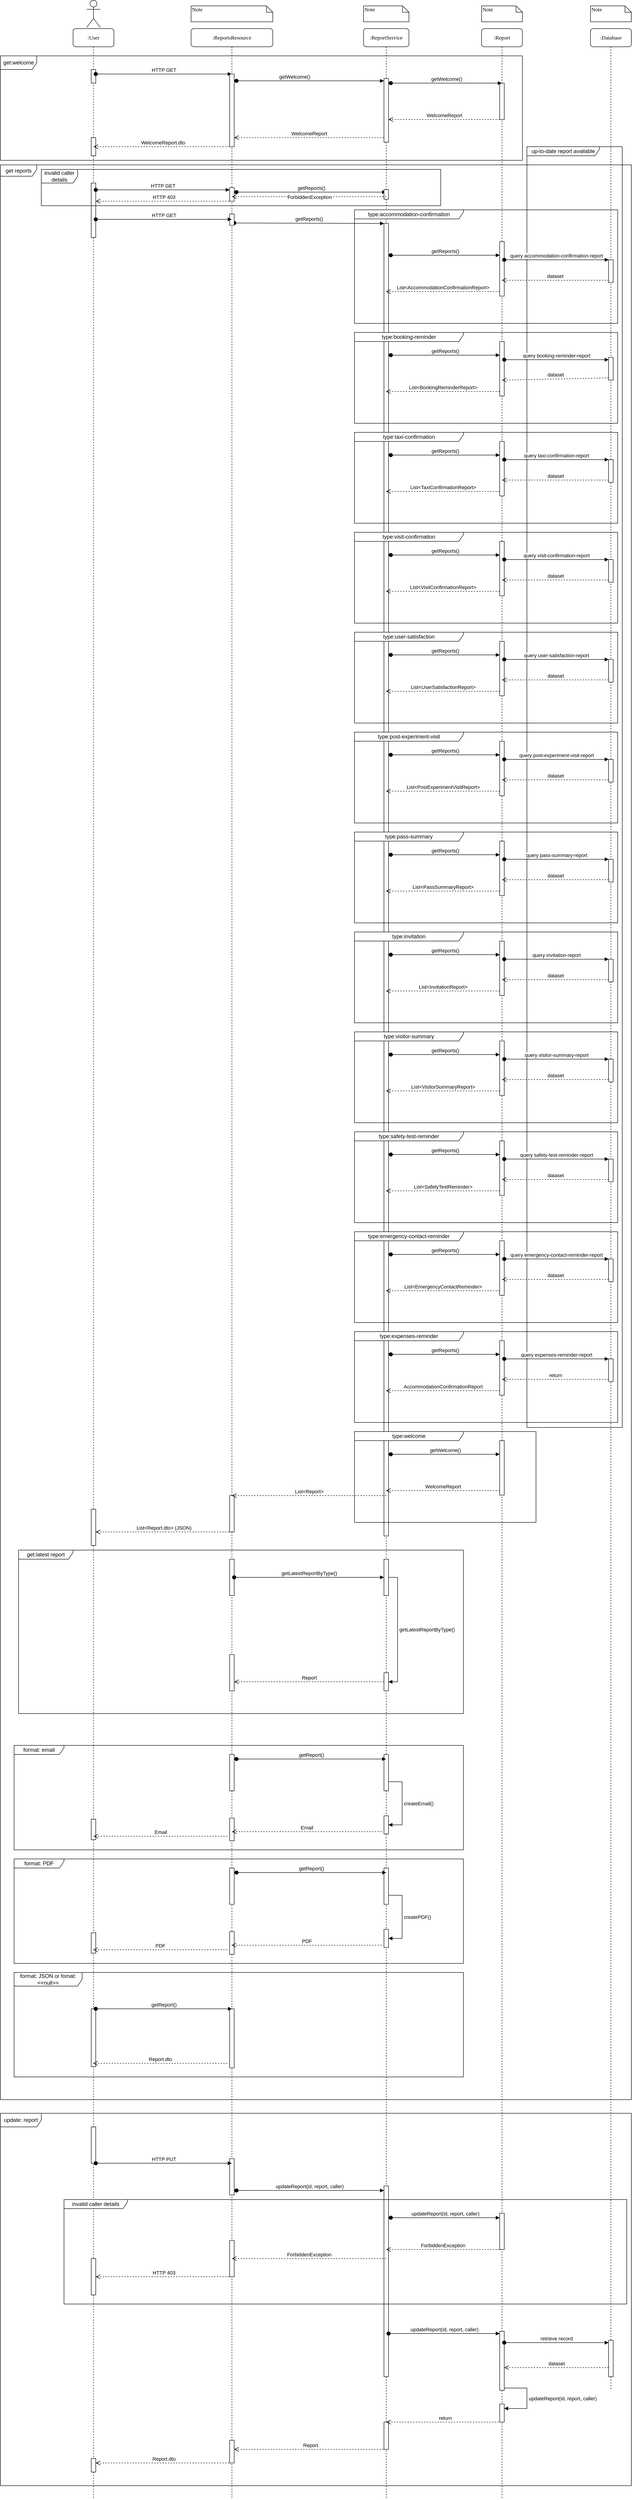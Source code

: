 <mxfile version="24.0.0" type="github">
  <diagram name="Page-1" id="13e1069c-82ec-6db2-03f1-153e76fe0fe0">
    <mxGraphModel dx="2150" dy="634" grid="1" gridSize="10" guides="1" tooltips="1" connect="1" arrows="1" fold="1" page="1" pageScale="1" pageWidth="1100" pageHeight="850" background="none" math="0" shadow="0">
      <root>
        <mxCell id="0" />
        <mxCell id="1" parent="0" />
        <mxCell id="2ybR_Enmwmyk68wynfg2-206" value=":User" style="shape=umlLifeline;perimeter=lifelinePerimeter;whiteSpace=wrap;html=1;container=1;collapsible=0;recursiveResize=0;outlineConnect=0;rounded=1;shadow=0;comic=0;labelBackgroundColor=none;strokeWidth=1;fontFamily=Verdana;fontSize=12;align=center;" parent="1" vertex="1">
          <mxGeometry x="-480" y="80" width="90" height="5440" as="geometry" />
        </mxCell>
        <mxCell id="2ybR_Enmwmyk68wynfg2-216" value="" style="html=1;points=[[0,0,0,0,5],[0,1,0,0,-5],[1,0,0,0,5],[1,1,0,0,-5]];perimeter=orthogonalPerimeter;outlineConnect=0;targetShapes=umlLifeline;portConstraint=eastwest;newEdgeStyle={&quot;curved&quot;:0,&quot;rounded&quot;:0};" parent="2ybR_Enmwmyk68wynfg2-206" vertex="1">
          <mxGeometry x="40" y="90" width="10" height="30" as="geometry" />
        </mxCell>
        <mxCell id="2ybR_Enmwmyk68wynfg2-217" value="HTTP GET" style="html=1;verticalAlign=bottom;startArrow=oval;startFill=1;endArrow=block;startSize=8;curved=0;rounded=0;" parent="2ybR_Enmwmyk68wynfg2-206" target="7baba1c4bc27f4b0-8" edge="1">
          <mxGeometry width="60" relative="1" as="geometry">
            <mxPoint x="50" y="100" as="sourcePoint" />
            <mxPoint x="110" y="100" as="targetPoint" />
          </mxGeometry>
        </mxCell>
        <mxCell id="2ybR_Enmwmyk68wynfg2-219" value="" style="html=1;points=[[0,0,0,0,5],[0,1,0,0,-5],[1,0,0,0,5],[1,1,0,0,-5]];perimeter=orthogonalPerimeter;outlineConnect=0;targetShapes=umlLifeline;portConstraint=eastwest;newEdgeStyle={&quot;curved&quot;:0,&quot;rounded&quot;:0};" parent="2ybR_Enmwmyk68wynfg2-206" vertex="1">
          <mxGeometry x="40" y="340" width="10" height="120" as="geometry" />
        </mxCell>
        <mxCell id="2ybR_Enmwmyk68wynfg2-221" value="" style="html=1;points=[[0,0,0,0,5],[0,1,0,0,-5],[1,0,0,0,5],[1,1,0,0,-5]];perimeter=orthogonalPerimeter;outlineConnect=0;targetShapes=umlLifeline;portConstraint=eastwest;newEdgeStyle={&quot;curved&quot;:0,&quot;rounded&quot;:0};" parent="2ybR_Enmwmyk68wynfg2-206" vertex="1">
          <mxGeometry x="40" y="240" width="10" height="40" as="geometry" />
        </mxCell>
        <mxCell id="2ybR_Enmwmyk68wynfg2-227" value="" style="html=1;points=[[0,0,0,0,5],[0,1,0,0,-5],[1,0,0,0,5],[1,1,0,0,-5]];perimeter=orthogonalPerimeter;outlineConnect=0;targetShapes=umlLifeline;portConstraint=eastwest;newEdgeStyle={&quot;curved&quot;:0,&quot;rounded&quot;:0};" parent="2ybR_Enmwmyk68wynfg2-206" vertex="1">
          <mxGeometry x="40" y="3260" width="10" height="80" as="geometry" />
        </mxCell>
        <mxCell id="2ybR_Enmwmyk68wynfg2-30" value=":Database" style="shape=umlLifeline;perimeter=lifelinePerimeter;whiteSpace=wrap;html=1;container=1;collapsible=0;recursiveResize=0;outlineConnect=0;rounded=1;shadow=0;comic=0;labelBackgroundColor=none;strokeWidth=1;fontFamily=Verdana;fontSize=12;align=center;" parent="1" vertex="1">
          <mxGeometry x="660" y="80" width="90" height="5200" as="geometry" />
        </mxCell>
        <mxCell id="2ybR_Enmwmyk68wynfg2-35" value="" style="html=1;points=[[0,0,0,0,5],[0,1,0,0,-5],[1,0,0,0,5],[1,1,0,0,-5]];perimeter=orthogonalPerimeter;outlineConnect=0;targetShapes=umlLifeline;portConstraint=eastwest;newEdgeStyle={&quot;curved&quot;:0,&quot;rounded&quot;:0};" parent="2ybR_Enmwmyk68wynfg2-30" vertex="1">
          <mxGeometry x="40" y="509" width="10" height="50" as="geometry" />
        </mxCell>
        <mxCell id="2ybR_Enmwmyk68wynfg2-65" value="" style="html=1;points=[[0,0,0,0,5],[0,1,0,0,-5],[1,0,0,0,5],[1,1,0,0,-5]];perimeter=orthogonalPerimeter;outlineConnect=0;targetShapes=umlLifeline;portConstraint=eastwest;newEdgeStyle={&quot;curved&quot;:0,&quot;rounded&quot;:0};" parent="2ybR_Enmwmyk68wynfg2-30" vertex="1">
          <mxGeometry x="40" y="1169" width="10" height="50" as="geometry" />
        </mxCell>
        <mxCell id="2ybR_Enmwmyk68wynfg2-72" value="" style="html=1;points=[[0,0,0,0,5],[0,1,0,0,-5],[1,0,0,0,5],[1,1,0,0,-5]];perimeter=orthogonalPerimeter;outlineConnect=0;targetShapes=umlLifeline;portConstraint=eastwest;newEdgeStyle={&quot;curved&quot;:0,&quot;rounded&quot;:0};" parent="2ybR_Enmwmyk68wynfg2-30" vertex="1">
          <mxGeometry x="40" y="1389" width="10" height="50" as="geometry" />
        </mxCell>
        <mxCell id="2ybR_Enmwmyk68wynfg2-79" value="" style="html=1;points=[[0,0,0,0,5],[0,1,0,0,-5],[1,0,0,0,5],[1,1,0,0,-5]];perimeter=orthogonalPerimeter;outlineConnect=0;targetShapes=umlLifeline;portConstraint=eastwest;newEdgeStyle={&quot;curved&quot;:0,&quot;rounded&quot;:0};" parent="2ybR_Enmwmyk68wynfg2-30" vertex="1">
          <mxGeometry x="40" y="1609" width="10" height="50" as="geometry" />
        </mxCell>
        <mxCell id="2ybR_Enmwmyk68wynfg2-86" value="" style="html=1;points=[[0,0,0,0,5],[0,1,0,0,-5],[1,0,0,0,5],[1,1,0,0,-5]];perimeter=orthogonalPerimeter;outlineConnect=0;targetShapes=umlLifeline;portConstraint=eastwest;newEdgeStyle={&quot;curved&quot;:0,&quot;rounded&quot;:0};" parent="2ybR_Enmwmyk68wynfg2-30" vertex="1">
          <mxGeometry x="40" y="1829" width="10" height="50" as="geometry" />
        </mxCell>
        <mxCell id="2ybR_Enmwmyk68wynfg2-93" value="" style="html=1;points=[[0,0,0,0,5],[0,1,0,0,-5],[1,0,0,0,5],[1,1,0,0,-5]];perimeter=orthogonalPerimeter;outlineConnect=0;targetShapes=umlLifeline;portConstraint=eastwest;newEdgeStyle={&quot;curved&quot;:0,&quot;rounded&quot;:0};" parent="2ybR_Enmwmyk68wynfg2-30" vertex="1">
          <mxGeometry x="40" y="2049" width="10" height="50" as="geometry" />
        </mxCell>
        <mxCell id="2ybR_Enmwmyk68wynfg2-107" value="" style="html=1;points=[[0,0,0,0,5],[0,1,0,0,-5],[1,0,0,0,5],[1,1,0,0,-5]];perimeter=orthogonalPerimeter;outlineConnect=0;targetShapes=umlLifeline;portConstraint=eastwest;newEdgeStyle={&quot;curved&quot;:0,&quot;rounded&quot;:0};" parent="2ybR_Enmwmyk68wynfg2-30" vertex="1">
          <mxGeometry x="40" y="2489" width="10" height="50" as="geometry" />
        </mxCell>
        <mxCell id="2ybR_Enmwmyk68wynfg2-114" value="" style="html=1;points=[[0,0,0,0,5],[0,1,0,0,-5],[1,0,0,0,5],[1,1,0,0,-5]];perimeter=orthogonalPerimeter;outlineConnect=0;targetShapes=umlLifeline;portConstraint=eastwest;newEdgeStyle={&quot;curved&quot;:0,&quot;rounded&quot;:0};" parent="2ybR_Enmwmyk68wynfg2-30" vertex="1">
          <mxGeometry x="40" y="2709" width="10" height="50" as="geometry" />
        </mxCell>
        <mxCell id="2ybR_Enmwmyk68wynfg2-121" value="" style="html=1;points=[[0,0,0,0,5],[0,1,0,0,-5],[1,0,0,0,5],[1,1,0,0,-5]];perimeter=orthogonalPerimeter;outlineConnect=0;targetShapes=umlLifeline;portConstraint=eastwest;newEdgeStyle={&quot;curved&quot;:0,&quot;rounded&quot;:0};" parent="2ybR_Enmwmyk68wynfg2-30" vertex="1">
          <mxGeometry x="40" y="2929" width="10" height="50" as="geometry" />
        </mxCell>
        <mxCell id="7baba1c4bc27f4b0-2" value=":ReportService" style="shape=umlLifeline;perimeter=lifelinePerimeter;whiteSpace=wrap;html=1;container=1;collapsible=0;recursiveResize=0;outlineConnect=0;rounded=1;shadow=0;comic=0;labelBackgroundColor=none;strokeWidth=1;fontFamily=Verdana;fontSize=12;align=center;" parent="1" vertex="1">
          <mxGeometry x="160" y="80" width="100" height="5440" as="geometry" />
        </mxCell>
        <mxCell id="aY3UgDq_XDh859U9HPvW-2" value="" style="html=1;points=[[0,0,0,0,5],[0,1,0,0,-5],[1,0,0,0,5],[1,1,0,0,-5]];perimeter=orthogonalPerimeter;outlineConnect=0;targetShapes=umlLifeline;portConstraint=eastwest;newEdgeStyle={&quot;curved&quot;:0,&quot;rounded&quot;:0};" parent="7baba1c4bc27f4b0-2" vertex="1">
          <mxGeometry x="45" y="110" width="10" height="140" as="geometry" />
        </mxCell>
        <mxCell id="2ybR_Enmwmyk68wynfg2-223" value="" style="html=1;points=[[0,0,0,0,5],[0,1,0,0,-5],[1,0,0,0,5],[1,1,0,0,-5]];perimeter=orthogonalPerimeter;outlineConnect=0;targetShapes=umlLifeline;portConstraint=eastwest;newEdgeStyle={&quot;curved&quot;:0,&quot;rounded&quot;:0};" parent="7baba1c4bc27f4b0-2" vertex="1">
          <mxGeometry x="45" y="3620" width="10" height="40" as="geometry" />
        </mxCell>
        <mxCell id="2ybR_Enmwmyk68wynfg2-235" value="" style="html=1;points=[[0,0,0,0,5],[0,1,0,0,-5],[1,0,0,0,5],[1,1,0,0,-5]];perimeter=orthogonalPerimeter;outlineConnect=0;targetShapes=umlLifeline;portConstraint=eastwest;newEdgeStyle={&quot;curved&quot;:0,&quot;rounded&quot;:0};" parent="7baba1c4bc27f4b0-2" vertex="1">
          <mxGeometry x="45" y="3800" width="10" height="80" as="geometry" />
        </mxCell>
        <mxCell id="7baba1c4bc27f4b0-3" value=":Report" style="shape=umlLifeline;perimeter=lifelinePerimeter;whiteSpace=wrap;html=1;container=1;collapsible=0;recursiveResize=0;outlineConnect=0;rounded=1;shadow=0;comic=0;labelBackgroundColor=none;strokeWidth=1;fontFamily=Verdana;fontSize=12;align=center;" parent="1" vertex="1">
          <mxGeometry x="420" y="80" width="90" height="5440" as="geometry" />
        </mxCell>
        <mxCell id="7baba1c4bc27f4b0-8" value=":ReportsResource" style="shape=umlLifeline;perimeter=lifelinePerimeter;whiteSpace=wrap;html=1;container=1;collapsible=0;recursiveResize=0;outlineConnect=0;rounded=1;shadow=0;comic=0;labelBackgroundColor=none;strokeWidth=1;fontFamily=Verdana;fontSize=12;align=center;" parent="1" vertex="1">
          <mxGeometry x="-220" y="80" width="180" height="5440" as="geometry" />
        </mxCell>
        <mxCell id="aY3UgDq_XDh859U9HPvW-11" value="" style="html=1;points=[[0,0,0,0,5],[0,1,0,0,-5],[1,0,0,0,5],[1,1,0,0,-5]];perimeter=orthogonalPerimeter;outlineConnect=0;targetShapes=umlLifeline;portConstraint=eastwest;newEdgeStyle={&quot;curved&quot;:0,&quot;rounded&quot;:0};" parent="7baba1c4bc27f4b0-8" vertex="1">
          <mxGeometry x="425" y="429" width="10" height="2890" as="geometry" />
        </mxCell>
        <mxCell id="7baba1c4bc27f4b0-9" value="" style="html=1;points=[];perimeter=orthogonalPerimeter;rounded=0;shadow=0;comic=0;labelBackgroundColor=none;strokeWidth=1;fontFamily=Verdana;fontSize=12;align=center;" parent="7baba1c4bc27f4b0-8" vertex="1">
          <mxGeometry x="85" y="100" width="10" height="160" as="geometry" />
        </mxCell>
        <mxCell id="aY3UgDq_XDh859U9HPvW-1" value="get:welcome" style="shape=umlFrame;whiteSpace=wrap;html=1;pointerEvents=0;width=80;height=30;" parent="7baba1c4bc27f4b0-8" vertex="1">
          <mxGeometry x="-420" y="60" width="1150" height="230" as="geometry" />
        </mxCell>
        <mxCell id="aY3UgDq_XDh859U9HPvW-4" value="WelcomeReport" style="html=1;verticalAlign=bottom;endArrow=open;dashed=1;endSize=8;curved=0;rounded=0;" parent="7baba1c4bc27f4b0-8" edge="1">
          <mxGeometry relative="1" as="geometry">
            <mxPoint x="425" y="240" as="sourcePoint" />
            <mxPoint x="95" y="240" as="targetPoint" />
          </mxGeometry>
        </mxCell>
        <mxCell id="2ybR_Enmwmyk68wynfg2-7" value="" style="html=1;points=[[0,0,0,0,5],[0,1,0,0,-5],[1,0,0,0,5],[1,1,0,0,-5]];perimeter=orthogonalPerimeter;outlineConnect=0;targetShapes=umlLifeline;portConstraint=eastwest;newEdgeStyle={&quot;curved&quot;:0,&quot;rounded&quot;:0};" parent="7baba1c4bc27f4b0-8" vertex="1">
          <mxGeometry x="680" y="120" width="10" height="80" as="geometry" />
        </mxCell>
        <mxCell id="2ybR_Enmwmyk68wynfg2-8" value="getWelcome()" style="html=1;verticalAlign=bottom;startArrow=oval;startFill=1;endArrow=block;startSize=8;curved=0;rounded=0;" parent="7baba1c4bc27f4b0-8" target="7baba1c4bc27f4b0-3" edge="1">
          <mxGeometry width="60" relative="1" as="geometry">
            <mxPoint x="440" y="120" as="sourcePoint" />
            <mxPoint x="500" y="120" as="targetPoint" />
          </mxGeometry>
        </mxCell>
        <mxCell id="2ybR_Enmwmyk68wynfg2-9" value="WelcomeReport" style="html=1;verticalAlign=bottom;endArrow=open;dashed=1;endSize=8;curved=0;rounded=0;" parent="7baba1c4bc27f4b0-8" target="aY3UgDq_XDh859U9HPvW-2" edge="1">
          <mxGeometry relative="1" as="geometry">
            <mxPoint x="680" y="200" as="sourcePoint" />
            <mxPoint x="600" y="200" as="targetPoint" />
          </mxGeometry>
        </mxCell>
        <mxCell id="2ybR_Enmwmyk68wynfg2-38" value="up-to-date report available" style="shape=umlFrame;whiteSpace=wrap;html=1;pointerEvents=0;width=160;height=20;" parent="7baba1c4bc27f4b0-8" vertex="1">
          <mxGeometry x="740" y="260" width="210" height="2820" as="geometry" />
        </mxCell>
        <mxCell id="2ybR_Enmwmyk68wynfg2-39" value="type:booking-reminder" style="shape=umlFrame;whiteSpace=wrap;html=1;pointerEvents=0;width=240;height=20;" parent="7baba1c4bc27f4b0-8" vertex="1">
          <mxGeometry x="360" y="669" width="580" height="200" as="geometry" />
        </mxCell>
        <mxCell id="2ybR_Enmwmyk68wynfg2-40" value="" style="html=1;points=[[0,0,0,0,5],[0,1,0,0,-5],[1,0,0,0,5],[1,1,0,0,-5]];perimeter=orthogonalPerimeter;outlineConnect=0;targetShapes=umlLifeline;portConstraint=eastwest;newEdgeStyle={&quot;curved&quot;:0,&quot;rounded&quot;:0};" parent="7baba1c4bc27f4b0-8" vertex="1">
          <mxGeometry x="680" y="689" width="10" height="120" as="geometry" />
        </mxCell>
        <mxCell id="2ybR_Enmwmyk68wynfg2-41" value="getReports()" style="html=1;verticalAlign=bottom;startArrow=oval;startFill=1;endArrow=block;startSize=8;curved=0;rounded=0;" parent="7baba1c4bc27f4b0-8" target="2ybR_Enmwmyk68wynfg2-40" edge="1">
          <mxGeometry width="60" relative="1" as="geometry">
            <mxPoint x="440" y="719" as="sourcePoint" />
            <mxPoint x="500" y="719" as="targetPoint" />
          </mxGeometry>
        </mxCell>
        <mxCell id="2ybR_Enmwmyk68wynfg2-42" value="List&amp;lt;BookingReminderReport&amp;gt;" style="html=1;verticalAlign=bottom;endArrow=open;dashed=1;endSize=8;curved=0;rounded=0;" parent="7baba1c4bc27f4b0-8" edge="1">
          <mxGeometry relative="1" as="geometry">
            <mxPoint x="680" y="799" as="sourcePoint" />
            <mxPoint x="429.5" y="799" as="targetPoint" />
          </mxGeometry>
        </mxCell>
        <mxCell id="2ybR_Enmwmyk68wynfg2-44" value="query booking-reminder-report" style="html=1;verticalAlign=bottom;startArrow=oval;startFill=1;endArrow=block;startSize=8;curved=0;rounded=0;" parent="7baba1c4bc27f4b0-8" target="2ybR_Enmwmyk68wynfg2-43" edge="1">
          <mxGeometry width="60" relative="1" as="geometry">
            <mxPoint x="690" y="729" as="sourcePoint" />
            <mxPoint x="750" y="729" as="targetPoint" />
          </mxGeometry>
        </mxCell>
        <mxCell id="2ybR_Enmwmyk68wynfg2-45" value="dataset" style="html=1;verticalAlign=bottom;endArrow=open;dashed=1;endSize=8;curved=0;rounded=0;exitX=0;exitY=1;exitDx=0;exitDy=-5;exitPerimeter=0;" parent="7baba1c4bc27f4b0-8" source="2ybR_Enmwmyk68wynfg2-43" edge="1">
          <mxGeometry relative="1" as="geometry">
            <mxPoint x="820" y="779" as="sourcePoint" />
            <mxPoint x="685" y="774" as="targetPoint" />
          </mxGeometry>
        </mxCell>
        <mxCell id="2ybR_Enmwmyk68wynfg2-46" value="type:taxi-confirmation" style="shape=umlFrame;whiteSpace=wrap;html=1;pointerEvents=0;width=240;height=20;" parent="7baba1c4bc27f4b0-8" vertex="1">
          <mxGeometry x="360" y="889" width="580" height="200" as="geometry" />
        </mxCell>
        <mxCell id="2ybR_Enmwmyk68wynfg2-47" value="" style="html=1;points=[[0,0,0,0,5],[0,1,0,0,-5],[1,0,0,0,5],[1,1,0,0,-5]];perimeter=orthogonalPerimeter;outlineConnect=0;targetShapes=umlLifeline;portConstraint=eastwest;newEdgeStyle={&quot;curved&quot;:0,&quot;rounded&quot;:0};" parent="7baba1c4bc27f4b0-8" vertex="1">
          <mxGeometry x="680" y="909" width="10" height="120" as="geometry" />
        </mxCell>
        <mxCell id="2ybR_Enmwmyk68wynfg2-48" value="getReports()" style="html=1;verticalAlign=bottom;startArrow=oval;startFill=1;endArrow=block;startSize=8;curved=0;rounded=0;" parent="7baba1c4bc27f4b0-8" target="2ybR_Enmwmyk68wynfg2-47" edge="1">
          <mxGeometry width="60" relative="1" as="geometry">
            <mxPoint x="440" y="939" as="sourcePoint" />
            <mxPoint x="500" y="939" as="targetPoint" />
          </mxGeometry>
        </mxCell>
        <mxCell id="2ybR_Enmwmyk68wynfg2-49" value="List&amp;lt;TaxiConfirmationReport&amp;gt;" style="html=1;verticalAlign=bottom;endArrow=open;dashed=1;endSize=8;curved=0;rounded=0;" parent="7baba1c4bc27f4b0-8" edge="1">
          <mxGeometry relative="1" as="geometry">
            <mxPoint x="680" y="1019" as="sourcePoint" />
            <mxPoint x="429.5" y="1019" as="targetPoint" />
          </mxGeometry>
        </mxCell>
        <mxCell id="2ybR_Enmwmyk68wynfg2-51" value="query taxi-confirmation-report" style="html=1;verticalAlign=bottom;startArrow=oval;startFill=1;endArrow=block;startSize=8;curved=0;rounded=0;" parent="7baba1c4bc27f4b0-8" target="2ybR_Enmwmyk68wynfg2-50" edge="1">
          <mxGeometry width="60" relative="1" as="geometry">
            <mxPoint x="690" y="949" as="sourcePoint" />
            <mxPoint x="750" y="949" as="targetPoint" />
          </mxGeometry>
        </mxCell>
        <mxCell id="2ybR_Enmwmyk68wynfg2-52" value="dataset" style="html=1;verticalAlign=bottom;endArrow=open;dashed=1;endSize=8;curved=0;rounded=0;exitX=0;exitY=1;exitDx=0;exitDy=-5;exitPerimeter=0;" parent="7baba1c4bc27f4b0-8" source="2ybR_Enmwmyk68wynfg2-50" edge="1">
          <mxGeometry relative="1" as="geometry">
            <mxPoint x="820" y="999" as="sourcePoint" />
            <mxPoint x="685" y="994" as="targetPoint" />
          </mxGeometry>
        </mxCell>
        <mxCell id="2ybR_Enmwmyk68wynfg2-131" value="" style="html=1;points=[[0,0,0,0,5],[0,1,0,0,-5],[1,0,0,0,5],[1,1,0,0,-5]];perimeter=orthogonalPerimeter;outlineConnect=0;targetShapes=umlLifeline;portConstraint=eastwest;newEdgeStyle={&quot;curved&quot;:0,&quot;rounded&quot;:0};" parent="7baba1c4bc27f4b0-8" vertex="1">
          <mxGeometry x="85" y="3230" width="10" height="80" as="geometry" />
        </mxCell>
        <mxCell id="2ybR_Enmwmyk68wynfg2-135" value="List&amp;lt;Report&amp;gt;" style="html=1;verticalAlign=bottom;endArrow=open;dashed=1;endSize=8;curved=0;rounded=0;" parent="7baba1c4bc27f4b0-8" target="7baba1c4bc27f4b0-8" edge="1">
          <mxGeometry relative="1" as="geometry">
            <mxPoint x="430" y="3230" as="sourcePoint" />
            <mxPoint x="350" y="3230" as="targetPoint" />
          </mxGeometry>
        </mxCell>
        <mxCell id="2ybR_Enmwmyk68wynfg2-136" value="get:latest report" style="shape=umlFrame;whiteSpace=wrap;html=1;pointerEvents=0;width=120;height=20;" parent="7baba1c4bc27f4b0-8" vertex="1">
          <mxGeometry x="-380" y="3350" width="980" height="360" as="geometry" />
        </mxCell>
        <mxCell id="2ybR_Enmwmyk68wynfg2-137" value="" style="html=1;points=[[0,0,0,0,5],[0,1,0,0,-5],[1,0,0,0,5],[1,1,0,0,-5]];perimeter=orthogonalPerimeter;outlineConnect=0;targetShapes=umlLifeline;portConstraint=eastwest;newEdgeStyle={&quot;curved&quot;:0,&quot;rounded&quot;:0};" parent="7baba1c4bc27f4b0-8" vertex="1">
          <mxGeometry x="85" y="3370" width="10" height="80" as="geometry" />
        </mxCell>
        <mxCell id="2ybR_Enmwmyk68wynfg2-218" value="WelcomeReport.dto" style="html=1;verticalAlign=bottom;endArrow=open;dashed=1;endSize=8;curved=0;rounded=0;" parent="7baba1c4bc27f4b0-8" target="2ybR_Enmwmyk68wynfg2-206" edge="1">
          <mxGeometry relative="1" as="geometry">
            <mxPoint x="90" y="260" as="sourcePoint" />
            <mxPoint x="-200" y="260" as="targetPoint" />
          </mxGeometry>
        </mxCell>
        <mxCell id="2ybR_Enmwmyk68wynfg2-225" value="" style="html=1;points=[[0,0,0,0,5],[0,1,0,0,-5],[1,0,0,0,5],[1,1,0,0,-5]];perimeter=orthogonalPerimeter;outlineConnect=0;targetShapes=umlLifeline;portConstraint=eastwest;newEdgeStyle={&quot;curved&quot;:0,&quot;rounded&quot;:0};" parent="7baba1c4bc27f4b0-8" vertex="1">
          <mxGeometry x="85" y="3580" width="10" height="80" as="geometry" />
        </mxCell>
        <mxCell id="2ybR_Enmwmyk68wynfg2-228" value="List&amp;lt;Report.dto&amp;gt; (JSON)" style="html=1;verticalAlign=bottom;endArrow=open;dashed=1;endSize=8;curved=0;rounded=0;" parent="7baba1c4bc27f4b0-8" target="2ybR_Enmwmyk68wynfg2-227" edge="1">
          <mxGeometry relative="1" as="geometry">
            <mxPoint x="90" y="3310" as="sourcePoint" />
            <mxPoint x="10" y="3310" as="targetPoint" />
          </mxGeometry>
        </mxCell>
        <mxCell id="aY3UgDq_XDh859U9HPvW-10" value="" style="html=1;points=[[0,0,0,0,5],[0,1,0,0,-5],[1,0,0,0,5],[1,1,0,0,-5]];perimeter=orthogonalPerimeter;outlineConnect=0;targetShapes=umlLifeline;portConstraint=eastwest;newEdgeStyle={&quot;curved&quot;:0,&quot;rounded&quot;:0};" parent="7baba1c4bc27f4b0-8" vertex="1">
          <mxGeometry x="85" y="350" width="10" height="30" as="geometry" />
        </mxCell>
        <mxCell id="aY3UgDq_XDh859U9HPvW-9" value="get reports" style="shape=umlFrame;whiteSpace=wrap;html=1;pointerEvents=0;width=80;height=25;" parent="7baba1c4bc27f4b0-8" vertex="1">
          <mxGeometry x="-420" y="300" width="1390" height="4260" as="geometry" />
        </mxCell>
        <mxCell id="2ybR_Enmwmyk68wynfg2-234" value="" style="html=1;points=[[0,0,0,0,5],[0,1,0,0,-5],[1,0,0,0,5],[1,1,0,0,-5]];perimeter=orthogonalPerimeter;outlineConnect=0;targetShapes=umlLifeline;portConstraint=eastwest;newEdgeStyle={&quot;curved&quot;:0,&quot;rounded&quot;:0};" parent="7baba1c4bc27f4b0-8" vertex="1">
          <mxGeometry x="85" y="3800" width="10" height="80" as="geometry" />
        </mxCell>
        <mxCell id="2ybR_Enmwmyk68wynfg2-236" value="getReport()" style="html=1;verticalAlign=bottom;startArrow=oval;startFill=1;endArrow=block;startSize=8;curved=0;rounded=0;" parent="7baba1c4bc27f4b0-8" target="7baba1c4bc27f4b0-2" edge="1">
          <mxGeometry width="60" relative="1" as="geometry">
            <mxPoint x="100" y="3810" as="sourcePoint" />
            <mxPoint x="160" y="3810" as="targetPoint" />
          </mxGeometry>
        </mxCell>
        <mxCell id="aY3UgDq_XDh859U9HPvW-12" value="getReports()" style="html=1;verticalAlign=bottom;startArrow=oval;startFill=1;endArrow=block;startSize=8;curved=0;rounded=0;exitX=1;exitY=1;exitDx=0;exitDy=-5;exitPerimeter=0;" parent="7baba1c4bc27f4b0-8" source="2HLO-2vy1e_NCK5Gsqd1-15" target="aY3UgDq_XDh859U9HPvW-11" edge="1">
          <mxGeometry width="60" relative="1" as="geometry">
            <mxPoint x="90" y="350" as="sourcePoint" />
            <mxPoint x="425" y="340" as="targetPoint" />
          </mxGeometry>
        </mxCell>
        <mxCell id="2HLO-2vy1e_NCK5Gsqd1-15" value="" style="html=1;points=[[0,0,0,0,5],[0,1,0,0,-5],[1,0,0,0,5],[1,1,0,0,-5]];perimeter=orthogonalPerimeter;outlineConnect=0;targetShapes=umlLifeline;portConstraint=eastwest;newEdgeStyle={&quot;curved&quot;:0,&quot;rounded&quot;:0};" vertex="1" parent="7baba1c4bc27f4b0-8">
          <mxGeometry x="85" y="408" width="10" height="25" as="geometry" />
        </mxCell>
        <mxCell id="2HLO-2vy1e_NCK5Gsqd1-18" value="getReports()" style="html=1;verticalAlign=bottom;startArrow=oval;startFill=1;endArrow=block;startSize=8;curved=0;rounded=0;" edge="1" parent="7baba1c4bc27f4b0-8" target="7baba1c4bc27f4b0-2">
          <mxGeometry width="60" relative="1" as="geometry">
            <mxPoint x="100" y="360" as="sourcePoint" />
            <mxPoint x="160" y="360" as="targetPoint" />
          </mxGeometry>
        </mxCell>
        <mxCell id="2HLO-2vy1e_NCK5Gsqd1-20" value="HTTP 403" style="html=1;verticalAlign=bottom;endArrow=open;dashed=1;endSize=8;curved=0;rounded=0;" edge="1" parent="7baba1c4bc27f4b0-8" target="2ybR_Enmwmyk68wynfg2-219">
          <mxGeometry relative="1" as="geometry">
            <mxPoint x="90" y="380" as="sourcePoint" />
            <mxPoint x="10" y="380" as="targetPoint" />
          </mxGeometry>
        </mxCell>
        <mxCell id="2HLO-2vy1e_NCK5Gsqd1-21" value="HTTP GET" style="html=1;verticalAlign=bottom;startArrow=oval;startFill=1;endArrow=block;startSize=8;curved=0;rounded=0;" edge="1" parent="7baba1c4bc27f4b0-8" target="7baba1c4bc27f4b0-8">
          <mxGeometry width="60" relative="1" as="geometry">
            <mxPoint x="-210" y="420" as="sourcePoint" />
            <mxPoint x="-150" y="420" as="targetPoint" />
          </mxGeometry>
        </mxCell>
        <mxCell id="7baba1c4bc27f4b0-40" value="Note" style="shape=note;whiteSpace=wrap;html=1;size=14;verticalAlign=top;align=left;spacingTop=-6;rounded=0;shadow=0;comic=0;labelBackgroundColor=none;strokeWidth=1;fontFamily=Verdana;fontSize=12" parent="1" vertex="1">
          <mxGeometry x="-220" y="30" width="180" height="35" as="geometry" />
        </mxCell>
        <mxCell id="7baba1c4bc27f4b0-41" value="Note" style="shape=note;whiteSpace=wrap;html=1;size=14;verticalAlign=top;align=left;spacingTop=-6;rounded=0;shadow=0;comic=0;labelBackgroundColor=none;strokeWidth=1;fontFamily=Verdana;fontSize=12" parent="1" vertex="1">
          <mxGeometry x="160" y="30" width="100" height="35" as="geometry" />
        </mxCell>
        <mxCell id="7baba1c4bc27f4b0-42" value="Note" style="shape=note;whiteSpace=wrap;html=1;size=14;verticalAlign=top;align=left;spacingTop=-6;rounded=0;shadow=0;comic=0;labelBackgroundColor=none;strokeWidth=1;fontFamily=Verdana;fontSize=12" parent="1" vertex="1">
          <mxGeometry x="420" y="30" width="90" height="35" as="geometry" />
        </mxCell>
        <mxCell id="aY3UgDq_XDh859U9HPvW-3" value="getWelcome()" style="html=1;verticalAlign=bottom;startArrow=oval;startFill=1;endArrow=block;startSize=8;curved=0;rounded=0;entryX=0;entryY=0;entryDx=0;entryDy=5;entryPerimeter=0;" parent="1" target="aY3UgDq_XDh859U9HPvW-2" edge="1">
          <mxGeometry x="-0.213" width="60" relative="1" as="geometry">
            <mxPoint x="-120" y="195" as="sourcePoint" />
            <mxPoint x="190" y="200" as="targetPoint" />
            <mxPoint as="offset" />
          </mxGeometry>
        </mxCell>
        <mxCell id="aY3UgDq_XDh859U9HPvW-16" value="type:accommodation-confirmation" style="shape=umlFrame;whiteSpace=wrap;html=1;pointerEvents=0;width=240;height=20;" parent="1" vertex="1">
          <mxGeometry x="140" y="479" width="580" height="250" as="geometry" />
        </mxCell>
        <mxCell id="aY3UgDq_XDh859U9HPvW-17" value="" style="html=1;points=[[0,0,0,0,5],[0,1,0,0,-5],[1,0,0,0,5],[1,1,0,0,-5]];perimeter=orthogonalPerimeter;outlineConnect=0;targetShapes=umlLifeline;portConstraint=eastwest;newEdgeStyle={&quot;curved&quot;:0,&quot;rounded&quot;:0};" parent="1" vertex="1">
          <mxGeometry x="460" y="549" width="10" height="120" as="geometry" />
        </mxCell>
        <mxCell id="2ybR_Enmwmyk68wynfg2-1" value="getReports()" style="html=1;verticalAlign=bottom;startArrow=oval;startFill=1;endArrow=block;startSize=8;curved=0;rounded=0;" parent="1" target="aY3UgDq_XDh859U9HPvW-17" edge="1">
          <mxGeometry width="60" relative="1" as="geometry">
            <mxPoint x="220" y="579" as="sourcePoint" />
            <mxPoint x="280" y="579" as="targetPoint" />
          </mxGeometry>
        </mxCell>
        <mxCell id="2ybR_Enmwmyk68wynfg2-2" value="List&amp;lt;AccommodationConfirmationReport&amp;gt;" style="html=1;verticalAlign=bottom;endArrow=open;dashed=1;endSize=8;curved=0;rounded=0;" parent="1" edge="1">
          <mxGeometry relative="1" as="geometry">
            <mxPoint x="460" y="659" as="sourcePoint" />
            <mxPoint x="209.5" y="659" as="targetPoint" />
          </mxGeometry>
        </mxCell>
        <mxCell id="2ybR_Enmwmyk68wynfg2-36" value="query accommodation-confirmation-report" style="html=1;verticalAlign=bottom;startArrow=oval;startFill=1;endArrow=block;startSize=8;curved=0;rounded=0;" parent="1" target="2ybR_Enmwmyk68wynfg2-35" edge="1">
          <mxGeometry width="60" relative="1" as="geometry">
            <mxPoint x="470" y="589" as="sourcePoint" />
            <mxPoint x="530" y="589" as="targetPoint" />
          </mxGeometry>
        </mxCell>
        <mxCell id="2ybR_Enmwmyk68wynfg2-37" value="dataset" style="html=1;verticalAlign=bottom;endArrow=open;dashed=1;endSize=8;curved=0;rounded=0;exitX=0;exitY=1;exitDx=0;exitDy=-5;exitPerimeter=0;" parent="1" source="2ybR_Enmwmyk68wynfg2-35" edge="1">
          <mxGeometry relative="1" as="geometry">
            <mxPoint x="600" y="639" as="sourcePoint" />
            <mxPoint x="464.5" y="634" as="targetPoint" />
          </mxGeometry>
        </mxCell>
        <mxCell id="2ybR_Enmwmyk68wynfg2-53" value="Note" style="shape=note;whiteSpace=wrap;html=1;size=14;verticalAlign=top;align=left;spacingTop=-6;rounded=0;shadow=0;comic=0;labelBackgroundColor=none;strokeWidth=1;fontFamily=Verdana;fontSize=12" parent="1" vertex="1">
          <mxGeometry x="660" y="30" width="90" height="35" as="geometry" />
        </mxCell>
        <mxCell id="2ybR_Enmwmyk68wynfg2-61" value="type:visit-confirmation" style="shape=umlFrame;whiteSpace=wrap;html=1;pointerEvents=0;width=240;height=20;" parent="1" vertex="1">
          <mxGeometry x="140" y="1189" width="580" height="200" as="geometry" />
        </mxCell>
        <mxCell id="2ybR_Enmwmyk68wynfg2-62" value="" style="html=1;points=[[0,0,0,0,5],[0,1,0,0,-5],[1,0,0,0,5],[1,1,0,0,-5]];perimeter=orthogonalPerimeter;outlineConnect=0;targetShapes=umlLifeline;portConstraint=eastwest;newEdgeStyle={&quot;curved&quot;:0,&quot;rounded&quot;:0};" parent="1" vertex="1">
          <mxGeometry x="460" y="1209" width="10" height="120" as="geometry" />
        </mxCell>
        <mxCell id="2ybR_Enmwmyk68wynfg2-63" value="getReports()" style="html=1;verticalAlign=bottom;startArrow=oval;startFill=1;endArrow=block;startSize=8;curved=0;rounded=0;" parent="1" target="2ybR_Enmwmyk68wynfg2-62" edge="1">
          <mxGeometry width="60" relative="1" as="geometry">
            <mxPoint x="220" y="1239" as="sourcePoint" />
            <mxPoint x="280" y="1239" as="targetPoint" />
          </mxGeometry>
        </mxCell>
        <mxCell id="2ybR_Enmwmyk68wynfg2-64" value="List&amp;lt;VisitConfirmationReport&amp;gt;" style="html=1;verticalAlign=bottom;endArrow=open;dashed=1;endSize=8;curved=0;rounded=0;" parent="1" edge="1">
          <mxGeometry relative="1" as="geometry">
            <mxPoint x="460" y="1319" as="sourcePoint" />
            <mxPoint x="209.5" y="1319" as="targetPoint" />
          </mxGeometry>
        </mxCell>
        <mxCell id="2ybR_Enmwmyk68wynfg2-66" value="query visit-confirmation-report" style="html=1;verticalAlign=bottom;startArrow=oval;startFill=1;endArrow=block;startSize=8;curved=0;rounded=0;" parent="1" target="2ybR_Enmwmyk68wynfg2-65" edge="1">
          <mxGeometry width="60" relative="1" as="geometry">
            <mxPoint x="470" y="1249" as="sourcePoint" />
            <mxPoint x="530" y="1249" as="targetPoint" />
          </mxGeometry>
        </mxCell>
        <mxCell id="2ybR_Enmwmyk68wynfg2-67" value="dataset" style="html=1;verticalAlign=bottom;endArrow=open;dashed=1;endSize=8;curved=0;rounded=0;exitX=0;exitY=1;exitDx=0;exitDy=-5;exitPerimeter=0;" parent="1" source="2ybR_Enmwmyk68wynfg2-65" edge="1">
          <mxGeometry relative="1" as="geometry">
            <mxPoint x="600" y="1299" as="sourcePoint" />
            <mxPoint x="465" y="1294" as="targetPoint" />
          </mxGeometry>
        </mxCell>
        <mxCell id="2ybR_Enmwmyk68wynfg2-68" value="type:user-satisfaction" style="shape=umlFrame;whiteSpace=wrap;html=1;pointerEvents=0;width=240;height=20;" parent="1" vertex="1">
          <mxGeometry x="140" y="1409" width="580" height="200" as="geometry" />
        </mxCell>
        <mxCell id="2ybR_Enmwmyk68wynfg2-69" value="" style="html=1;points=[[0,0,0,0,5],[0,1,0,0,-5],[1,0,0,0,5],[1,1,0,0,-5]];perimeter=orthogonalPerimeter;outlineConnect=0;targetShapes=umlLifeline;portConstraint=eastwest;newEdgeStyle={&quot;curved&quot;:0,&quot;rounded&quot;:0};" parent="1" vertex="1">
          <mxGeometry x="460" y="1429" width="10" height="120" as="geometry" />
        </mxCell>
        <mxCell id="2ybR_Enmwmyk68wynfg2-70" value="getReports()" style="html=1;verticalAlign=bottom;startArrow=oval;startFill=1;endArrow=block;startSize=8;curved=0;rounded=0;" parent="1" target="2ybR_Enmwmyk68wynfg2-69" edge="1">
          <mxGeometry width="60" relative="1" as="geometry">
            <mxPoint x="220" y="1459" as="sourcePoint" />
            <mxPoint x="280" y="1459" as="targetPoint" />
          </mxGeometry>
        </mxCell>
        <mxCell id="2ybR_Enmwmyk68wynfg2-71" value="List&amp;lt;UserSatisfactionReport&amp;gt;" style="html=1;verticalAlign=bottom;endArrow=open;dashed=1;endSize=8;curved=0;rounded=0;" parent="1" edge="1">
          <mxGeometry relative="1" as="geometry">
            <mxPoint x="460" y="1539" as="sourcePoint" />
            <mxPoint x="209.5" y="1539" as="targetPoint" />
          </mxGeometry>
        </mxCell>
        <mxCell id="2ybR_Enmwmyk68wynfg2-73" value="query user-satisfaction-report" style="html=1;verticalAlign=bottom;startArrow=oval;startFill=1;endArrow=block;startSize=8;curved=0;rounded=0;" parent="1" target="2ybR_Enmwmyk68wynfg2-72" edge="1">
          <mxGeometry width="60" relative="1" as="geometry">
            <mxPoint x="470" y="1469" as="sourcePoint" />
            <mxPoint x="530" y="1469" as="targetPoint" />
          </mxGeometry>
        </mxCell>
        <mxCell id="2ybR_Enmwmyk68wynfg2-74" value="dataset" style="html=1;verticalAlign=bottom;endArrow=open;dashed=1;endSize=8;curved=0;rounded=0;exitX=0;exitY=1;exitDx=0;exitDy=-5;exitPerimeter=0;" parent="1" source="2ybR_Enmwmyk68wynfg2-72" edge="1">
          <mxGeometry relative="1" as="geometry">
            <mxPoint x="600" y="1519" as="sourcePoint" />
            <mxPoint x="465" y="1514" as="targetPoint" />
          </mxGeometry>
        </mxCell>
        <mxCell id="2ybR_Enmwmyk68wynfg2-75" value="type:post-experiment-visit" style="shape=umlFrame;whiteSpace=wrap;html=1;pointerEvents=0;width=240;height=20;" parent="1" vertex="1">
          <mxGeometry x="140" y="1629" width="580" height="200" as="geometry" />
        </mxCell>
        <mxCell id="2ybR_Enmwmyk68wynfg2-76" value="" style="html=1;points=[[0,0,0,0,5],[0,1,0,0,-5],[1,0,0,0,5],[1,1,0,0,-5]];perimeter=orthogonalPerimeter;outlineConnect=0;targetShapes=umlLifeline;portConstraint=eastwest;newEdgeStyle={&quot;curved&quot;:0,&quot;rounded&quot;:0};" parent="1" vertex="1">
          <mxGeometry x="460" y="1649" width="10" height="120" as="geometry" />
        </mxCell>
        <mxCell id="2ybR_Enmwmyk68wynfg2-77" value="getReports()" style="html=1;verticalAlign=bottom;startArrow=oval;startFill=1;endArrow=block;startSize=8;curved=0;rounded=0;" parent="1" target="2ybR_Enmwmyk68wynfg2-76" edge="1">
          <mxGeometry width="60" relative="1" as="geometry">
            <mxPoint x="220" y="1679" as="sourcePoint" />
            <mxPoint x="280" y="1679" as="targetPoint" />
          </mxGeometry>
        </mxCell>
        <mxCell id="2ybR_Enmwmyk68wynfg2-78" value="List&amp;lt;PostExperimentVisitReport&amp;gt;" style="html=1;verticalAlign=bottom;endArrow=open;dashed=1;endSize=8;curved=0;rounded=0;" parent="1" edge="1">
          <mxGeometry relative="1" as="geometry">
            <mxPoint x="460" y="1759" as="sourcePoint" />
            <mxPoint x="209.5" y="1759" as="targetPoint" />
          </mxGeometry>
        </mxCell>
        <mxCell id="2ybR_Enmwmyk68wynfg2-80" value="query post-experiment-visit-report" style="html=1;verticalAlign=bottom;startArrow=oval;startFill=1;endArrow=block;startSize=8;curved=0;rounded=0;" parent="1" target="2ybR_Enmwmyk68wynfg2-79" edge="1">
          <mxGeometry width="60" relative="1" as="geometry">
            <mxPoint x="470" y="1689" as="sourcePoint" />
            <mxPoint x="530" y="1689" as="targetPoint" />
          </mxGeometry>
        </mxCell>
        <mxCell id="2ybR_Enmwmyk68wynfg2-81" value="dataset" style="html=1;verticalAlign=bottom;endArrow=open;dashed=1;endSize=8;curved=0;rounded=0;exitX=0;exitY=1;exitDx=0;exitDy=-5;exitPerimeter=0;" parent="1" source="2ybR_Enmwmyk68wynfg2-79" edge="1">
          <mxGeometry relative="1" as="geometry">
            <mxPoint x="600" y="1739" as="sourcePoint" />
            <mxPoint x="465" y="1734" as="targetPoint" />
          </mxGeometry>
        </mxCell>
        <mxCell id="2ybR_Enmwmyk68wynfg2-82" value="type:pass-summary" style="shape=umlFrame;whiteSpace=wrap;html=1;pointerEvents=0;width=240;height=20;" parent="1" vertex="1">
          <mxGeometry x="140" y="1849" width="580" height="200" as="geometry" />
        </mxCell>
        <mxCell id="2ybR_Enmwmyk68wynfg2-83" value="" style="html=1;points=[[0,0,0,0,5],[0,1,0,0,-5],[1,0,0,0,5],[1,1,0,0,-5]];perimeter=orthogonalPerimeter;outlineConnect=0;targetShapes=umlLifeline;portConstraint=eastwest;newEdgeStyle={&quot;curved&quot;:0,&quot;rounded&quot;:0};" parent="1" vertex="1">
          <mxGeometry x="460" y="1869" width="10" height="120" as="geometry" />
        </mxCell>
        <mxCell id="2ybR_Enmwmyk68wynfg2-84" value="getReports()" style="html=1;verticalAlign=bottom;startArrow=oval;startFill=1;endArrow=block;startSize=8;curved=0;rounded=0;" parent="1" target="2ybR_Enmwmyk68wynfg2-83" edge="1">
          <mxGeometry width="60" relative="1" as="geometry">
            <mxPoint x="220" y="1899" as="sourcePoint" />
            <mxPoint x="280" y="1899" as="targetPoint" />
          </mxGeometry>
        </mxCell>
        <mxCell id="2ybR_Enmwmyk68wynfg2-85" value="List&amp;lt;PassSummaryReport&amp;gt;" style="html=1;verticalAlign=bottom;endArrow=open;dashed=1;endSize=8;curved=0;rounded=0;" parent="1" edge="1">
          <mxGeometry relative="1" as="geometry">
            <mxPoint x="460" y="1979" as="sourcePoint" />
            <mxPoint x="209.5" y="1979" as="targetPoint" />
          </mxGeometry>
        </mxCell>
        <mxCell id="2ybR_Enmwmyk68wynfg2-87" value="query pass-summary-report" style="html=1;verticalAlign=bottom;startArrow=oval;startFill=1;endArrow=block;startSize=8;curved=0;rounded=0;" parent="1" target="2ybR_Enmwmyk68wynfg2-86" edge="1">
          <mxGeometry width="60" relative="1" as="geometry">
            <mxPoint x="470" y="1909" as="sourcePoint" />
            <mxPoint x="530" y="1909" as="targetPoint" />
          </mxGeometry>
        </mxCell>
        <mxCell id="2ybR_Enmwmyk68wynfg2-88" value="dataset" style="html=1;verticalAlign=bottom;endArrow=open;dashed=1;endSize=8;curved=0;rounded=0;exitX=0;exitY=1;exitDx=0;exitDy=-5;exitPerimeter=0;" parent="1" source="2ybR_Enmwmyk68wynfg2-86" edge="1">
          <mxGeometry relative="1" as="geometry">
            <mxPoint x="600" y="1959" as="sourcePoint" />
            <mxPoint x="465" y="1954" as="targetPoint" />
          </mxGeometry>
        </mxCell>
        <mxCell id="2ybR_Enmwmyk68wynfg2-89" value="type:invitation" style="shape=umlFrame;whiteSpace=wrap;html=1;pointerEvents=0;width=240;height=20;" parent="1" vertex="1">
          <mxGeometry x="140" y="2069" width="580" height="200" as="geometry" />
        </mxCell>
        <mxCell id="2ybR_Enmwmyk68wynfg2-90" value="" style="html=1;points=[[0,0,0,0,5],[0,1,0,0,-5],[1,0,0,0,5],[1,1,0,0,-5]];perimeter=orthogonalPerimeter;outlineConnect=0;targetShapes=umlLifeline;portConstraint=eastwest;newEdgeStyle={&quot;curved&quot;:0,&quot;rounded&quot;:0};" parent="1" vertex="1">
          <mxGeometry x="460" y="2089" width="10" height="120" as="geometry" />
        </mxCell>
        <mxCell id="2ybR_Enmwmyk68wynfg2-91" value="getReports()" style="html=1;verticalAlign=bottom;startArrow=oval;startFill=1;endArrow=block;startSize=8;curved=0;rounded=0;" parent="1" target="2ybR_Enmwmyk68wynfg2-90" edge="1">
          <mxGeometry width="60" relative="1" as="geometry">
            <mxPoint x="220" y="2119" as="sourcePoint" />
            <mxPoint x="280" y="2119" as="targetPoint" />
          </mxGeometry>
        </mxCell>
        <mxCell id="2ybR_Enmwmyk68wynfg2-92" value="List&amp;lt;InvitationReport&amp;gt;" style="html=1;verticalAlign=bottom;endArrow=open;dashed=1;endSize=8;curved=0;rounded=0;" parent="1" edge="1">
          <mxGeometry relative="1" as="geometry">
            <mxPoint x="460" y="2199" as="sourcePoint" />
            <mxPoint x="209.5" y="2199" as="targetPoint" />
          </mxGeometry>
        </mxCell>
        <mxCell id="2ybR_Enmwmyk68wynfg2-94" value="query invitation-report" style="html=1;verticalAlign=bottom;startArrow=oval;startFill=1;endArrow=block;startSize=8;curved=0;rounded=0;" parent="1" target="2ybR_Enmwmyk68wynfg2-93" edge="1">
          <mxGeometry width="60" relative="1" as="geometry">
            <mxPoint x="470" y="2129" as="sourcePoint" />
            <mxPoint x="530" y="2129" as="targetPoint" />
          </mxGeometry>
        </mxCell>
        <mxCell id="2ybR_Enmwmyk68wynfg2-95" value="dataset" style="html=1;verticalAlign=bottom;endArrow=open;dashed=1;endSize=8;curved=0;rounded=0;exitX=0;exitY=1;exitDx=0;exitDy=-5;exitPerimeter=0;" parent="1" source="2ybR_Enmwmyk68wynfg2-93" edge="1">
          <mxGeometry relative="1" as="geometry">
            <mxPoint x="600" y="2179" as="sourcePoint" />
            <mxPoint x="465" y="2174" as="targetPoint" />
          </mxGeometry>
        </mxCell>
        <mxCell id="2ybR_Enmwmyk68wynfg2-96" value="type:visitor-summary" style="shape=umlFrame;whiteSpace=wrap;html=1;pointerEvents=0;width=240;height=20;" parent="1" vertex="1">
          <mxGeometry x="140" y="2289" width="580" height="200" as="geometry" />
        </mxCell>
        <mxCell id="2ybR_Enmwmyk68wynfg2-97" value="" style="html=1;points=[[0,0,0,0,5],[0,1,0,0,-5],[1,0,0,0,5],[1,1,0,0,-5]];perimeter=orthogonalPerimeter;outlineConnect=0;targetShapes=umlLifeline;portConstraint=eastwest;newEdgeStyle={&quot;curved&quot;:0,&quot;rounded&quot;:0};" parent="1" vertex="1">
          <mxGeometry x="460" y="2309" width="10" height="120" as="geometry" />
        </mxCell>
        <mxCell id="2ybR_Enmwmyk68wynfg2-98" value="getReports()" style="html=1;verticalAlign=bottom;startArrow=oval;startFill=1;endArrow=block;startSize=8;curved=0;rounded=0;" parent="1" target="2ybR_Enmwmyk68wynfg2-97" edge="1">
          <mxGeometry width="60" relative="1" as="geometry">
            <mxPoint x="220" y="2339" as="sourcePoint" />
            <mxPoint x="280" y="2339" as="targetPoint" />
          </mxGeometry>
        </mxCell>
        <mxCell id="2ybR_Enmwmyk68wynfg2-99" value="List&amp;lt;VisitorSummaryReport&amp;gt;" style="html=1;verticalAlign=bottom;endArrow=open;dashed=1;endSize=8;curved=0;rounded=0;" parent="1" edge="1">
          <mxGeometry relative="1" as="geometry">
            <mxPoint x="460" y="2419" as="sourcePoint" />
            <mxPoint x="209.5" y="2419" as="targetPoint" />
          </mxGeometry>
        </mxCell>
        <mxCell id="2ybR_Enmwmyk68wynfg2-100" value="" style="html=1;points=[[0,0,0,0,5],[0,1,0,0,-5],[1,0,0,0,5],[1,1,0,0,-5]];perimeter=orthogonalPerimeter;outlineConnect=0;targetShapes=umlLifeline;portConstraint=eastwest;newEdgeStyle={&quot;curved&quot;:0,&quot;rounded&quot;:0};" parent="1" vertex="1">
          <mxGeometry x="700" y="2349" width="10" height="50" as="geometry" />
        </mxCell>
        <mxCell id="2ybR_Enmwmyk68wynfg2-101" value="query visitor-summary-report" style="html=1;verticalAlign=bottom;startArrow=oval;startFill=1;endArrow=block;startSize=8;curved=0;rounded=0;" parent="1" target="2ybR_Enmwmyk68wynfg2-100" edge="1">
          <mxGeometry width="60" relative="1" as="geometry">
            <mxPoint x="470" y="2349" as="sourcePoint" />
            <mxPoint x="530" y="2349" as="targetPoint" />
          </mxGeometry>
        </mxCell>
        <mxCell id="2ybR_Enmwmyk68wynfg2-102" value="dataset" style="html=1;verticalAlign=bottom;endArrow=open;dashed=1;endSize=8;curved=0;rounded=0;exitX=0;exitY=1;exitDx=0;exitDy=-5;exitPerimeter=0;" parent="1" source="2ybR_Enmwmyk68wynfg2-100" edge="1">
          <mxGeometry relative="1" as="geometry">
            <mxPoint x="600" y="2399" as="sourcePoint" />
            <mxPoint x="465" y="2394" as="targetPoint" />
          </mxGeometry>
        </mxCell>
        <mxCell id="2ybR_Enmwmyk68wynfg2-103" value="type:safety-test-reminder" style="shape=umlFrame;whiteSpace=wrap;html=1;pointerEvents=0;width=240;height=20;" parent="1" vertex="1">
          <mxGeometry x="140" y="2509" width="580" height="200" as="geometry" />
        </mxCell>
        <mxCell id="2ybR_Enmwmyk68wynfg2-104" value="" style="html=1;points=[[0,0,0,0,5],[0,1,0,0,-5],[1,0,0,0,5],[1,1,0,0,-5]];perimeter=orthogonalPerimeter;outlineConnect=0;targetShapes=umlLifeline;portConstraint=eastwest;newEdgeStyle={&quot;curved&quot;:0,&quot;rounded&quot;:0};" parent="1" vertex="1">
          <mxGeometry x="460" y="2529" width="10" height="120" as="geometry" />
        </mxCell>
        <mxCell id="2ybR_Enmwmyk68wynfg2-105" value="getReports()" style="html=1;verticalAlign=bottom;startArrow=oval;startFill=1;endArrow=block;startSize=8;curved=0;rounded=0;" parent="1" target="2ybR_Enmwmyk68wynfg2-104" edge="1">
          <mxGeometry width="60" relative="1" as="geometry">
            <mxPoint x="220" y="2559" as="sourcePoint" />
            <mxPoint x="280" y="2559" as="targetPoint" />
          </mxGeometry>
        </mxCell>
        <mxCell id="2ybR_Enmwmyk68wynfg2-106" value="List&amp;lt;SafetyTestReminder&amp;gt;" style="html=1;verticalAlign=bottom;endArrow=open;dashed=1;endSize=8;curved=0;rounded=0;" parent="1" edge="1">
          <mxGeometry relative="1" as="geometry">
            <mxPoint x="460" y="2639" as="sourcePoint" />
            <mxPoint x="209.5" y="2639" as="targetPoint" />
          </mxGeometry>
        </mxCell>
        <mxCell id="2ybR_Enmwmyk68wynfg2-108" value="query safety-test-reminder-report" style="html=1;verticalAlign=bottom;startArrow=oval;startFill=1;endArrow=block;startSize=8;curved=0;rounded=0;" parent="1" target="2ybR_Enmwmyk68wynfg2-107" edge="1">
          <mxGeometry width="60" relative="1" as="geometry">
            <mxPoint x="470" y="2569" as="sourcePoint" />
            <mxPoint x="530" y="2569" as="targetPoint" />
          </mxGeometry>
        </mxCell>
        <mxCell id="2ybR_Enmwmyk68wynfg2-109" value="dataset" style="html=1;verticalAlign=bottom;endArrow=open;dashed=1;endSize=8;curved=0;rounded=0;exitX=0;exitY=1;exitDx=0;exitDy=-5;exitPerimeter=0;" parent="1" source="2ybR_Enmwmyk68wynfg2-107" edge="1">
          <mxGeometry relative="1" as="geometry">
            <mxPoint x="600" y="2619" as="sourcePoint" />
            <mxPoint x="465" y="2614" as="targetPoint" />
          </mxGeometry>
        </mxCell>
        <mxCell id="2ybR_Enmwmyk68wynfg2-110" value="type:emergency-contact-reminder" style="shape=umlFrame;whiteSpace=wrap;html=1;pointerEvents=0;width=240;height=20;" parent="1" vertex="1">
          <mxGeometry x="140" y="2729" width="580" height="200" as="geometry" />
        </mxCell>
        <mxCell id="2ybR_Enmwmyk68wynfg2-111" value="" style="html=1;points=[[0,0,0,0,5],[0,1,0,0,-5],[1,0,0,0,5],[1,1,0,0,-5]];perimeter=orthogonalPerimeter;outlineConnect=0;targetShapes=umlLifeline;portConstraint=eastwest;newEdgeStyle={&quot;curved&quot;:0,&quot;rounded&quot;:0};" parent="1" vertex="1">
          <mxGeometry x="460" y="2749" width="10" height="120" as="geometry" />
        </mxCell>
        <mxCell id="2ybR_Enmwmyk68wynfg2-112" value="getReports()" style="html=1;verticalAlign=bottom;startArrow=oval;startFill=1;endArrow=block;startSize=8;curved=0;rounded=0;" parent="1" target="2ybR_Enmwmyk68wynfg2-111" edge="1">
          <mxGeometry width="60" relative="1" as="geometry">
            <mxPoint x="220" y="2779" as="sourcePoint" />
            <mxPoint x="280" y="2779" as="targetPoint" />
          </mxGeometry>
        </mxCell>
        <mxCell id="2ybR_Enmwmyk68wynfg2-113" value="List&amp;lt;EmergencyContactReminder&amp;gt;" style="html=1;verticalAlign=bottom;endArrow=open;dashed=1;endSize=8;curved=0;rounded=0;" parent="1" edge="1">
          <mxGeometry relative="1" as="geometry">
            <mxPoint x="460" y="2859" as="sourcePoint" />
            <mxPoint x="209.5" y="2859" as="targetPoint" />
          </mxGeometry>
        </mxCell>
        <mxCell id="2ybR_Enmwmyk68wynfg2-115" value="query emergency-contact-reminder-report" style="html=1;verticalAlign=bottom;startArrow=oval;startFill=1;endArrow=block;startSize=8;curved=0;rounded=0;" parent="1" target="2ybR_Enmwmyk68wynfg2-114" edge="1">
          <mxGeometry width="60" relative="1" as="geometry">
            <mxPoint x="470" y="2789" as="sourcePoint" />
            <mxPoint x="530" y="2789" as="targetPoint" />
          </mxGeometry>
        </mxCell>
        <mxCell id="2ybR_Enmwmyk68wynfg2-116" value="dataset" style="html=1;verticalAlign=bottom;endArrow=open;dashed=1;endSize=8;curved=0;rounded=0;exitX=0;exitY=1;exitDx=0;exitDy=-5;exitPerimeter=0;" parent="1" source="2ybR_Enmwmyk68wynfg2-114" edge="1">
          <mxGeometry relative="1" as="geometry">
            <mxPoint x="600" y="2839" as="sourcePoint" />
            <mxPoint x="465" y="2834" as="targetPoint" />
          </mxGeometry>
        </mxCell>
        <mxCell id="2ybR_Enmwmyk68wynfg2-117" value="type:expenses-reminder" style="shape=umlFrame;whiteSpace=wrap;html=1;pointerEvents=0;width=240;height=20;" parent="1" vertex="1">
          <mxGeometry x="140" y="2949" width="580" height="200" as="geometry" />
        </mxCell>
        <mxCell id="2ybR_Enmwmyk68wynfg2-118" value="" style="html=1;points=[[0,0,0,0,5],[0,1,0,0,-5],[1,0,0,0,5],[1,1,0,0,-5]];perimeter=orthogonalPerimeter;outlineConnect=0;targetShapes=umlLifeline;portConstraint=eastwest;newEdgeStyle={&quot;curved&quot;:0,&quot;rounded&quot;:0};" parent="1" vertex="1">
          <mxGeometry x="460" y="2969" width="10" height="120" as="geometry" />
        </mxCell>
        <mxCell id="2ybR_Enmwmyk68wynfg2-119" value="getReports()" style="html=1;verticalAlign=bottom;startArrow=oval;startFill=1;endArrow=block;startSize=8;curved=0;rounded=0;" parent="1" target="2ybR_Enmwmyk68wynfg2-118" edge="1">
          <mxGeometry width="60" relative="1" as="geometry">
            <mxPoint x="220" y="2999" as="sourcePoint" />
            <mxPoint x="280" y="2999" as="targetPoint" />
          </mxGeometry>
        </mxCell>
        <mxCell id="2ybR_Enmwmyk68wynfg2-120" value="AccommodationConfirmationReport" style="html=1;verticalAlign=bottom;endArrow=open;dashed=1;endSize=8;curved=0;rounded=0;" parent="1" edge="1">
          <mxGeometry relative="1" as="geometry">
            <mxPoint x="460" y="3079" as="sourcePoint" />
            <mxPoint x="209.5" y="3079" as="targetPoint" />
          </mxGeometry>
        </mxCell>
        <mxCell id="2ybR_Enmwmyk68wynfg2-122" value="query expenses-reminder-report" style="html=1;verticalAlign=bottom;startArrow=oval;startFill=1;endArrow=block;startSize=8;curved=0;rounded=0;" parent="1" target="2ybR_Enmwmyk68wynfg2-121" edge="1">
          <mxGeometry width="60" relative="1" as="geometry">
            <mxPoint x="470" y="3009" as="sourcePoint" />
            <mxPoint x="530" y="3009" as="targetPoint" />
          </mxGeometry>
        </mxCell>
        <mxCell id="2ybR_Enmwmyk68wynfg2-123" value="return" style="html=1;verticalAlign=bottom;endArrow=open;dashed=1;endSize=8;curved=0;rounded=0;exitX=0;exitY=1;exitDx=0;exitDy=-5;exitPerimeter=0;" parent="1" source="2ybR_Enmwmyk68wynfg2-121" edge="1">
          <mxGeometry relative="1" as="geometry">
            <mxPoint x="600" y="3059" as="sourcePoint" />
            <mxPoint x="465" y="3054" as="targetPoint" />
          </mxGeometry>
        </mxCell>
        <mxCell id="2ybR_Enmwmyk68wynfg2-124" value="type:welcome" style="shape=umlFrame;whiteSpace=wrap;html=1;pointerEvents=0;width=240;height=20;" parent="1" vertex="1">
          <mxGeometry x="140" y="3169" width="400" height="200" as="geometry" />
        </mxCell>
        <mxCell id="2ybR_Enmwmyk68wynfg2-125" value="" style="html=1;points=[[0,0,0,0,5],[0,1,0,0,-5],[1,0,0,0,5],[1,1,0,0,-5]];perimeter=orthogonalPerimeter;outlineConnect=0;targetShapes=umlLifeline;portConstraint=eastwest;newEdgeStyle={&quot;curved&quot;:0,&quot;rounded&quot;:0};" parent="1" vertex="1">
          <mxGeometry x="460" y="3189" width="10" height="120" as="geometry" />
        </mxCell>
        <mxCell id="2ybR_Enmwmyk68wynfg2-126" value="getWelcome()" style="html=1;verticalAlign=bottom;startArrow=oval;startFill=1;endArrow=block;startSize=8;curved=0;rounded=0;" parent="1" target="2ybR_Enmwmyk68wynfg2-125" edge="1">
          <mxGeometry width="60" relative="1" as="geometry">
            <mxPoint x="220" y="3219" as="sourcePoint" />
            <mxPoint x="280" y="3219" as="targetPoint" />
          </mxGeometry>
        </mxCell>
        <mxCell id="2ybR_Enmwmyk68wynfg2-127" value="WelcomeReport" style="html=1;verticalAlign=bottom;endArrow=open;dashed=1;endSize=8;curved=0;rounded=0;" parent="1" edge="1">
          <mxGeometry relative="1" as="geometry">
            <mxPoint x="460" y="3299" as="sourcePoint" />
            <mxPoint x="209.5" y="3299" as="targetPoint" />
          </mxGeometry>
        </mxCell>
        <mxCell id="2ybR_Enmwmyk68wynfg2-43" value="" style="html=1;points=[[0,0,0,0,5],[0,1,0,0,-5],[1,0,0,0,5],[1,1,0,0,-5]];perimeter=orthogonalPerimeter;outlineConnect=0;targetShapes=umlLifeline;portConstraint=eastwest;newEdgeStyle={&quot;curved&quot;:0,&quot;rounded&quot;:0};" parent="1" vertex="1">
          <mxGeometry x="700" y="804" width="10" height="50" as="geometry" />
        </mxCell>
        <mxCell id="2ybR_Enmwmyk68wynfg2-50" value="" style="html=1;points=[[0,0,0,0,5],[0,1,0,0,-5],[1,0,0,0,5],[1,1,0,0,-5]];perimeter=orthogonalPerimeter;outlineConnect=0;targetShapes=umlLifeline;portConstraint=eastwest;newEdgeStyle={&quot;curved&quot;:0,&quot;rounded&quot;:0};" parent="1" vertex="1">
          <mxGeometry x="700" y="1029" width="10" height="50" as="geometry" />
        </mxCell>
        <mxCell id="2ybR_Enmwmyk68wynfg2-215" value="" style="shape=umlActor;verticalLabelPosition=bottom;verticalAlign=top;html=1;" parent="1" vertex="1">
          <mxGeometry x="-450" y="17.5" width="30" height="60" as="geometry" />
        </mxCell>
        <mxCell id="2ybR_Enmwmyk68wynfg2-138" value="" style="html=1;points=[[0,0,0,0,5],[0,1,0,0,-5],[1,0,0,0,5],[1,1,0,0,-5]];perimeter=orthogonalPerimeter;outlineConnect=0;targetShapes=umlLifeline;portConstraint=eastwest;newEdgeStyle={&quot;curved&quot;:0,&quot;rounded&quot;:0};" parent="1" vertex="1">
          <mxGeometry x="205" y="3450" width="10" height="80" as="geometry" />
        </mxCell>
        <mxCell id="2ybR_Enmwmyk68wynfg2-224" value="getLatestReportByType()" style="html=1;align=left;spacingLeft=2;endArrow=block;rounded=0;edgeStyle=orthogonalEdgeStyle;curved=0;rounded=0;" parent="1" source="2ybR_Enmwmyk68wynfg2-138" target="2ybR_Enmwmyk68wynfg2-223" edge="1">
          <mxGeometry relative="1" as="geometry">
            <mxPoint x="205" y="3610" as="sourcePoint" />
            <Array as="points">
              <mxPoint x="235" y="3490" />
              <mxPoint x="235" y="3720" />
            </Array>
          </mxGeometry>
        </mxCell>
        <mxCell id="2ybR_Enmwmyk68wynfg2-226" value="Report" style="html=1;verticalAlign=bottom;endArrow=open;dashed=1;endSize=8;curved=0;rounded=0;" parent="1" source="2ybR_Enmwmyk68wynfg2-223" target="2ybR_Enmwmyk68wynfg2-225" edge="1">
          <mxGeometry relative="1" as="geometry">
            <mxPoint x="200" y="3720" as="sourcePoint" />
            <mxPoint x="120" y="3720" as="targetPoint" />
          </mxGeometry>
        </mxCell>
        <mxCell id="2ybR_Enmwmyk68wynfg2-220" value="HTTP GET" style="html=1;verticalAlign=bottom;startArrow=oval;startFill=1;endArrow=block;startSize=8;curved=0;rounded=0;entryX=0;entryY=0;entryDx=0;entryDy=5;entryPerimeter=0;" parent="1" source="2ybR_Enmwmyk68wynfg2-219" target="aY3UgDq_XDh859U9HPvW-10" edge="1">
          <mxGeometry width="60" relative="1" as="geometry">
            <mxPoint x="-430" y="410" as="sourcePoint" />
            <mxPoint x="-370" y="410" as="targetPoint" />
          </mxGeometry>
        </mxCell>
        <mxCell id="2ybR_Enmwmyk68wynfg2-222" value="getLatestReportByType()" style="html=1;verticalAlign=bottom;startArrow=oval;startFill=1;endArrow=block;startSize=8;curved=0;rounded=0;" parent="1" source="2ybR_Enmwmyk68wynfg2-137" target="2ybR_Enmwmyk68wynfg2-138" edge="1">
          <mxGeometry width="60" relative="1" as="geometry">
            <mxPoint x="-120" y="3490" as="sourcePoint" />
            <mxPoint x="-60" y="3490" as="targetPoint" />
          </mxGeometry>
        </mxCell>
        <mxCell id="2ybR_Enmwmyk68wynfg2-237" value="format: email" style="shape=umlFrame;whiteSpace=wrap;html=1;pointerEvents=0;width=110;height=20;" parent="1" vertex="1">
          <mxGeometry x="-610" y="3860" width="990" height="230" as="geometry" />
        </mxCell>
        <mxCell id="2ybR_Enmwmyk68wynfg2-242" value="" style="html=1;points=[[0,0,0,0,5],[0,1,0,0,-5],[1,0,0,0,5],[1,1,0,0,-5]];perimeter=orthogonalPerimeter;outlineConnect=0;targetShapes=umlLifeline;portConstraint=eastwest;newEdgeStyle={&quot;curved&quot;:0,&quot;rounded&quot;:0};" parent="1" vertex="1">
          <mxGeometry x="205" y="4015" width="10" height="40" as="geometry" />
        </mxCell>
        <mxCell id="2ybR_Enmwmyk68wynfg2-243" value="createEmail()" style="html=1;align=left;spacingLeft=2;endArrow=block;rounded=0;edgeStyle=orthogonalEdgeStyle;curved=0;rounded=0;" parent="1" target="2ybR_Enmwmyk68wynfg2-242" edge="1">
          <mxGeometry relative="1" as="geometry">
            <mxPoint x="215" y="3940" as="sourcePoint" />
            <Array as="points">
              <mxPoint x="215" y="3940" />
              <mxPoint x="245" y="3940" />
              <mxPoint x="245" y="4035" />
            </Array>
          </mxGeometry>
        </mxCell>
        <mxCell id="2ybR_Enmwmyk68wynfg2-244" value="" style="html=1;points=[[0,0,0,0,5],[0,1,0,0,-5],[1,0,0,0,5],[1,1,0,0,-5]];perimeter=orthogonalPerimeter;outlineConnect=0;targetShapes=umlLifeline;portConstraint=eastwest;newEdgeStyle={&quot;curved&quot;:0,&quot;rounded&quot;:0};" parent="1" vertex="1">
          <mxGeometry x="-135" y="4020" width="10" height="50" as="geometry" />
        </mxCell>
        <mxCell id="2ybR_Enmwmyk68wynfg2-245" value="Email" style="html=1;verticalAlign=bottom;endArrow=open;dashed=1;endSize=8;curved=0;rounded=0;" parent="1" target="7baba1c4bc27f4b0-8" edge="1">
          <mxGeometry relative="1" as="geometry">
            <mxPoint x="200" y="4050" as="sourcePoint" />
            <mxPoint x="120" y="4050" as="targetPoint" />
          </mxGeometry>
        </mxCell>
        <mxCell id="2ybR_Enmwmyk68wynfg2-246" value="" style="html=1;points=[[0,0,0,0,5],[0,1,0,0,-5],[1,0,0,0,5],[1,1,0,0,-5]];perimeter=orthogonalPerimeter;outlineConnect=0;targetShapes=umlLifeline;portConstraint=eastwest;newEdgeStyle={&quot;curved&quot;:0,&quot;rounded&quot;:0};" parent="1" vertex="1">
          <mxGeometry x="-440" y="4022.5" width="10" height="45" as="geometry" />
        </mxCell>
        <mxCell id="2ybR_Enmwmyk68wynfg2-247" value="Email" style="html=1;verticalAlign=bottom;endArrow=open;dashed=1;endSize=8;curved=0;rounded=0;" parent="1" target="2ybR_Enmwmyk68wynfg2-206" edge="1">
          <mxGeometry relative="1" as="geometry">
            <mxPoint x="-140" y="4060" as="sourcePoint" />
            <mxPoint x="-220" y="4060" as="targetPoint" />
          </mxGeometry>
        </mxCell>
        <mxCell id="2ybR_Enmwmyk68wynfg2-248" value="" style="html=1;points=[[0,0,0,0,5],[0,1,0,0,-5],[1,0,0,0,5],[1,1,0,0,-5]];perimeter=orthogonalPerimeter;outlineConnect=0;targetShapes=umlLifeline;portConstraint=eastwest;newEdgeStyle={&quot;curved&quot;:0,&quot;rounded&quot;:0};" parent="1" vertex="1">
          <mxGeometry x="205" y="4130" width="10" height="80" as="geometry" />
        </mxCell>
        <mxCell id="2ybR_Enmwmyk68wynfg2-249" value="" style="html=1;points=[[0,0,0,0,5],[0,1,0,0,-5],[1,0,0,0,5],[1,1,0,0,-5]];perimeter=orthogonalPerimeter;outlineConnect=0;targetShapes=umlLifeline;portConstraint=eastwest;newEdgeStyle={&quot;curved&quot;:0,&quot;rounded&quot;:0};" parent="1" vertex="1">
          <mxGeometry x="-135" y="4130" width="10" height="80" as="geometry" />
        </mxCell>
        <mxCell id="2ybR_Enmwmyk68wynfg2-250" value="getReport()" style="html=1;verticalAlign=bottom;startArrow=oval;startFill=1;endArrow=block;startSize=8;curved=0;rounded=0;" parent="1" edge="1">
          <mxGeometry width="60" relative="1" as="geometry">
            <mxPoint x="-120" y="4140" as="sourcePoint" />
            <mxPoint x="210" y="4140" as="targetPoint" />
          </mxGeometry>
        </mxCell>
        <mxCell id="2ybR_Enmwmyk68wynfg2-251" value="format: PDF" style="shape=umlFrame;whiteSpace=wrap;html=1;pointerEvents=0;width=110;height=20;" parent="1" vertex="1">
          <mxGeometry x="-610" y="4110" width="990" height="230" as="geometry" />
        </mxCell>
        <mxCell id="2ybR_Enmwmyk68wynfg2-252" value="" style="html=1;points=[[0,0,0,0,5],[0,1,0,0,-5],[1,0,0,0,5],[1,1,0,0,-5]];perimeter=orthogonalPerimeter;outlineConnect=0;targetShapes=umlLifeline;portConstraint=eastwest;newEdgeStyle={&quot;curved&quot;:0,&quot;rounded&quot;:0};" parent="1" vertex="1">
          <mxGeometry x="205" y="4265" width="10" height="40" as="geometry" />
        </mxCell>
        <mxCell id="2ybR_Enmwmyk68wynfg2-253" value="createPDF()" style="html=1;align=left;spacingLeft=2;endArrow=block;rounded=0;edgeStyle=orthogonalEdgeStyle;curved=0;rounded=0;" parent="1" target="2ybR_Enmwmyk68wynfg2-252" edge="1">
          <mxGeometry relative="1" as="geometry">
            <mxPoint x="215" y="4190" as="sourcePoint" />
            <Array as="points">
              <mxPoint x="215" y="4190" />
              <mxPoint x="245" y="4190" />
              <mxPoint x="245" y="4285" />
            </Array>
          </mxGeometry>
        </mxCell>
        <mxCell id="2ybR_Enmwmyk68wynfg2-254" value="" style="html=1;points=[[0,0,0,0,5],[0,1,0,0,-5],[1,0,0,0,5],[1,1,0,0,-5]];perimeter=orthogonalPerimeter;outlineConnect=0;targetShapes=umlLifeline;portConstraint=eastwest;newEdgeStyle={&quot;curved&quot;:0,&quot;rounded&quot;:0};" parent="1" vertex="1">
          <mxGeometry x="-135" y="4270" width="10" height="50" as="geometry" />
        </mxCell>
        <mxCell id="2ybR_Enmwmyk68wynfg2-255" value="PDF" style="html=1;verticalAlign=bottom;endArrow=open;dashed=1;endSize=8;curved=0;rounded=0;" parent="1" edge="1">
          <mxGeometry relative="1" as="geometry">
            <mxPoint x="200" y="4300" as="sourcePoint" />
            <mxPoint x="-131" y="4300" as="targetPoint" />
          </mxGeometry>
        </mxCell>
        <mxCell id="2ybR_Enmwmyk68wynfg2-256" value="" style="html=1;points=[[0,0,0,0,5],[0,1,0,0,-5],[1,0,0,0,5],[1,1,0,0,-5]];perimeter=orthogonalPerimeter;outlineConnect=0;targetShapes=umlLifeline;portConstraint=eastwest;newEdgeStyle={&quot;curved&quot;:0,&quot;rounded&quot;:0};" parent="1" vertex="1">
          <mxGeometry x="-440" y="4272.5" width="10" height="45" as="geometry" />
        </mxCell>
        <mxCell id="2ybR_Enmwmyk68wynfg2-257" value="PDF" style="html=1;verticalAlign=bottom;endArrow=open;dashed=1;endSize=8;curved=0;rounded=0;" parent="1" edge="1">
          <mxGeometry relative="1" as="geometry">
            <mxPoint x="-140" y="4310" as="sourcePoint" />
            <mxPoint x="-436" y="4310" as="targetPoint" />
          </mxGeometry>
        </mxCell>
        <mxCell id="2ybR_Enmwmyk68wynfg2-261" value="format: JSON or fomat: &amp;lt;&amp;lt;null&amp;gt;&amp;gt;" style="shape=umlFrame;whiteSpace=wrap;html=1;pointerEvents=0;width=150;height=30;" parent="1" vertex="1">
          <mxGeometry x="-610" y="4360" width="990" height="230" as="geometry" />
        </mxCell>
        <mxCell id="2ybR_Enmwmyk68wynfg2-264" value="" style="html=1;points=[[0,0,0,0,5],[0,1,0,0,-5],[1,0,0,0,5],[1,1,0,0,-5]];perimeter=orthogonalPerimeter;outlineConnect=0;targetShapes=umlLifeline;portConstraint=eastwest;newEdgeStyle={&quot;curved&quot;:0,&quot;rounded&quot;:0};" parent="1" vertex="1">
          <mxGeometry x="-135" y="4440" width="10" height="130" as="geometry" />
        </mxCell>
        <mxCell id="2ybR_Enmwmyk68wynfg2-266" value="" style="html=1;points=[[0,0,0,0,5],[0,1,0,0,-5],[1,0,0,0,5],[1,1,0,0,-5]];perimeter=orthogonalPerimeter;outlineConnect=0;targetShapes=umlLifeline;portConstraint=eastwest;newEdgeStyle={&quot;curved&quot;:0,&quot;rounded&quot;:0};" parent="1" vertex="1">
          <mxGeometry x="-440" y="4440" width="10" height="127.5" as="geometry" />
        </mxCell>
        <mxCell id="2ybR_Enmwmyk68wynfg2-267" value="Report.dto" style="html=1;verticalAlign=bottom;endArrow=open;dashed=1;endSize=8;curved=0;rounded=0;" parent="1" edge="1">
          <mxGeometry relative="1" as="geometry">
            <mxPoint x="-140" y="4560" as="sourcePoint" />
            <mxPoint x="-436" y="4560" as="targetPoint" />
          </mxGeometry>
        </mxCell>
        <mxCell id="2ybR_Enmwmyk68wynfg2-268" value="getReport()" style="html=1;verticalAlign=bottom;startArrow=oval;startFill=1;endArrow=block;startSize=8;curved=0;rounded=0;" parent="1" source="2ybR_Enmwmyk68wynfg2-266" edge="1">
          <mxGeometry width="60" relative="1" as="geometry">
            <mxPoint x="-430" y="4450" as="sourcePoint" />
            <mxPoint x="-130" y="4440" as="targetPoint" />
          </mxGeometry>
        </mxCell>
        <mxCell id="2HLO-2vy1e_NCK5Gsqd1-1" value="update: report" style="shape=umlFrame;whiteSpace=wrap;html=1;pointerEvents=0;width=90;height=30;" vertex="1" parent="1">
          <mxGeometry x="-640" y="4670" width="1390" height="820" as="geometry" />
        </mxCell>
        <mxCell id="2HLO-2vy1e_NCK5Gsqd1-2" value="" style="html=1;points=[[0,0,0,0,5],[0,1,0,0,-5],[1,0,0,0,5],[1,1,0,0,-5]];perimeter=orthogonalPerimeter;outlineConnect=0;targetShapes=umlLifeline;portConstraint=eastwest;newEdgeStyle={&quot;curved&quot;:0,&quot;rounded&quot;:0};" vertex="1" parent="1">
          <mxGeometry x="-440" y="4700" width="10" height="80" as="geometry" />
        </mxCell>
        <mxCell id="2HLO-2vy1e_NCK5Gsqd1-3" value="" style="html=1;points=[[0,0,0,0,5],[0,1,0,0,-5],[1,0,0,0,5],[1,1,0,0,-5]];perimeter=orthogonalPerimeter;outlineConnect=0;targetShapes=umlLifeline;portConstraint=eastwest;newEdgeStyle={&quot;curved&quot;:0,&quot;rounded&quot;:0};" vertex="1" parent="1">
          <mxGeometry x="-135" y="4770" width="10" height="80" as="geometry" />
        </mxCell>
        <mxCell id="2HLO-2vy1e_NCK5Gsqd1-4" value="HTTP PUT" style="html=1;verticalAlign=bottom;startArrow=oval;startFill=1;endArrow=block;startSize=8;curved=0;rounded=0;" edge="1" parent="1" target="7baba1c4bc27f4b0-8">
          <mxGeometry width="60" relative="1" as="geometry">
            <mxPoint x="-430" y="4780" as="sourcePoint" />
            <mxPoint x="-370" y="4780" as="targetPoint" />
          </mxGeometry>
        </mxCell>
        <mxCell id="2HLO-2vy1e_NCK5Gsqd1-6" value="updateReport(id, report, caller)" style="html=1;verticalAlign=bottom;startArrow=oval;startFill=1;endArrow=block;startSize=8;curved=0;rounded=0;" edge="1" parent="1" source="2HLO-2vy1e_NCK5Gsqd1-5" target="7baba1c4bc27f4b0-2">
          <mxGeometry x="NaN" y="262" width="60" relative="1" as="geometry">
            <mxPoint x="-120" y="4840" as="sourcePoint" />
            <mxPoint x="-60" y="4840" as="targetPoint" />
            <mxPoint x="-169" y="-200" as="offset" />
          </mxGeometry>
        </mxCell>
        <mxCell id="2HLO-2vy1e_NCK5Gsqd1-7" value="" style="html=1;verticalAlign=bottom;startArrow=oval;startFill=1;endArrow=block;startSize=8;curved=0;rounded=0;" edge="1" parent="1" target="2HLO-2vy1e_NCK5Gsqd1-5">
          <mxGeometry width="60" relative="1" as="geometry">
            <mxPoint x="-120" y="4840" as="sourcePoint" />
            <mxPoint x="210" y="4840" as="targetPoint" />
          </mxGeometry>
        </mxCell>
        <mxCell id="2HLO-2vy1e_NCK5Gsqd1-5" value="" style="html=1;points=[[0,0,0,0,5],[0,1,0,0,-5],[1,0,0,0,5],[1,1,0,0,-5]];perimeter=orthogonalPerimeter;outlineConnect=0;targetShapes=umlLifeline;portConstraint=eastwest;newEdgeStyle={&quot;curved&quot;:0,&quot;rounded&quot;:0};" vertex="1" parent="1">
          <mxGeometry x="205" y="4830" width="10" height="420" as="geometry" />
        </mxCell>
        <mxCell id="2HLO-2vy1e_NCK5Gsqd1-8" value="" style="html=1;points=[[0,0,0,0,5],[0,1,0,0,-5],[1,0,0,0,5],[1,1,0,0,-5]];perimeter=orthogonalPerimeter;outlineConnect=0;targetShapes=umlLifeline;portConstraint=eastwest;newEdgeStyle={&quot;curved&quot;:0,&quot;rounded&quot;:0};" vertex="1" parent="1">
          <mxGeometry x="460" y="4890" width="10" height="80" as="geometry" />
        </mxCell>
        <mxCell id="2HLO-2vy1e_NCK5Gsqd1-9" value="updateReport(id, report, caller)" style="html=1;verticalAlign=bottom;startArrow=oval;startFill=1;endArrow=block;startSize=8;curved=0;rounded=0;" edge="1" parent="1" target="2HLO-2vy1e_NCK5Gsqd1-8">
          <mxGeometry width="60" relative="1" as="geometry">
            <mxPoint x="220" y="4900" as="sourcePoint" />
            <mxPoint x="280" y="4900" as="targetPoint" />
          </mxGeometry>
        </mxCell>
        <mxCell id="2HLO-2vy1e_NCK5Gsqd1-11" value="invalid caller details" style="shape=umlFrame;whiteSpace=wrap;html=1;pointerEvents=0;width=140;height=20;" vertex="1" parent="1">
          <mxGeometry x="-500" y="4860" width="1240" height="230" as="geometry" />
        </mxCell>
        <mxCell id="2HLO-2vy1e_NCK5Gsqd1-14" value="invalid caller details" style="shape=umlFrame;whiteSpace=wrap;html=1;pointerEvents=0;width=80;height=30;" vertex="1" parent="1">
          <mxGeometry x="-550" y="390" width="880" height="80" as="geometry" />
        </mxCell>
        <mxCell id="2HLO-2vy1e_NCK5Gsqd1-16" value="" style="html=1;points=[[0,0,0,0,5],[0,1,0,0,-5],[1,0,0,0,5],[1,1,0,0,-5]];perimeter=orthogonalPerimeter;outlineConnect=0;targetShapes=umlLifeline;portConstraint=eastwest;newEdgeStyle={&quot;curved&quot;:0,&quot;rounded&quot;:0};" vertex="1" parent="1">
          <mxGeometry x="205" y="434.5" width="10" height="21" as="geometry" />
        </mxCell>
        <mxCell id="2HLO-2vy1e_NCK5Gsqd1-19" value="ForbiddenException" style="html=1;verticalAlign=bottom;endArrow=open;dashed=1;endSize=8;curved=0;rounded=0;" edge="1" parent="1" target="7baba1c4bc27f4b0-8">
          <mxGeometry x="-0.002" y="10" relative="1" as="geometry">
            <mxPoint x="210" y="450" as="sourcePoint" />
            <mxPoint x="130" y="450" as="targetPoint" />
            <mxPoint as="offset" />
          </mxGeometry>
        </mxCell>
        <mxCell id="2HLO-2vy1e_NCK5Gsqd1-22" value="ForbiddenException" style="html=1;verticalAlign=bottom;endArrow=open;dashed=1;endSize=8;curved=0;rounded=0;" edge="1" parent="1" target="7baba1c4bc27f4b0-2">
          <mxGeometry relative="1" as="geometry">
            <mxPoint x="460" y="4970" as="sourcePoint" />
            <mxPoint x="380" y="4970" as="targetPoint" />
          </mxGeometry>
        </mxCell>
        <mxCell id="2HLO-2vy1e_NCK5Gsqd1-23" value="" style="html=1;points=[[0,0,0,0,5],[0,1,0,0,-5],[1,0,0,0,5],[1,1,0,0,-5]];perimeter=orthogonalPerimeter;outlineConnect=0;targetShapes=umlLifeline;portConstraint=eastwest;newEdgeStyle={&quot;curved&quot;:0,&quot;rounded&quot;:0};" vertex="1" parent="1">
          <mxGeometry x="-135" y="4950" width="10" height="80" as="geometry" />
        </mxCell>
        <mxCell id="2HLO-2vy1e_NCK5Gsqd1-24" value="ForbiddenException" style="html=1;verticalAlign=bottom;endArrow=open;dashed=1;endSize=8;curved=0;rounded=0;" edge="1" parent="1" target="7baba1c4bc27f4b0-8">
          <mxGeometry relative="1" as="geometry">
            <mxPoint x="210" y="4990" as="sourcePoint" />
            <mxPoint x="130" y="4990" as="targetPoint" />
          </mxGeometry>
        </mxCell>
        <mxCell id="2HLO-2vy1e_NCK5Gsqd1-25" value="" style="html=1;points=[[0,0,0,0,5],[0,1,0,0,-5],[1,0,0,0,5],[1,1,0,0,-5]];perimeter=orthogonalPerimeter;outlineConnect=0;targetShapes=umlLifeline;portConstraint=eastwest;newEdgeStyle={&quot;curved&quot;:0,&quot;rounded&quot;:0};" vertex="1" parent="1">
          <mxGeometry x="-440" y="4990" width="10" height="80" as="geometry" />
        </mxCell>
        <mxCell id="2HLO-2vy1e_NCK5Gsqd1-26" value="HTTP 403" style="html=1;verticalAlign=bottom;endArrow=open;dashed=1;endSize=8;curved=0;rounded=0;" edge="1" parent="1" target="2HLO-2vy1e_NCK5Gsqd1-25">
          <mxGeometry relative="1" as="geometry">
            <mxPoint x="-130" y="5030" as="sourcePoint" />
            <mxPoint x="-210" y="5030" as="targetPoint" />
          </mxGeometry>
        </mxCell>
        <mxCell id="2HLO-2vy1e_NCK5Gsqd1-27" value="" style="html=1;points=[[0,0,0,0,5],[0,1,0,0,-5],[1,0,0,0,5],[1,1,0,0,-5]];perimeter=orthogonalPerimeter;outlineConnect=0;targetShapes=umlLifeline;portConstraint=eastwest;newEdgeStyle={&quot;curved&quot;:0,&quot;rounded&quot;:0};" vertex="1" parent="1">
          <mxGeometry x="460" y="5150" width="10" height="130" as="geometry" />
        </mxCell>
        <mxCell id="2HLO-2vy1e_NCK5Gsqd1-28" value="updateReport(id, report, caller)" style="html=1;verticalAlign=bottom;startArrow=oval;startFill=1;endArrow=block;startSize=8;curved=0;rounded=0;entryX=0;entryY=0;entryDx=0;entryDy=5;entryPerimeter=0;" edge="1" parent="1" source="2HLO-2vy1e_NCK5Gsqd1-5" target="2HLO-2vy1e_NCK5Gsqd1-27">
          <mxGeometry width="60" relative="1" as="geometry">
            <mxPoint x="220" y="5140" as="sourcePoint" />
            <mxPoint x="280" y="5140" as="targetPoint" />
          </mxGeometry>
        </mxCell>
        <mxCell id="2HLO-2vy1e_NCK5Gsqd1-29" value="" style="html=1;points=[[0,0,0,0,5],[0,1,0,0,-5],[1,0,0,0,5],[1,1,0,0,-5]];perimeter=orthogonalPerimeter;outlineConnect=0;targetShapes=umlLifeline;portConstraint=eastwest;newEdgeStyle={&quot;curved&quot;:0,&quot;rounded&quot;:0};" vertex="1" parent="1">
          <mxGeometry x="700" y="5170" width="10" height="80" as="geometry" />
        </mxCell>
        <mxCell id="2HLO-2vy1e_NCK5Gsqd1-30" value="retrieve record" style="html=1;verticalAlign=bottom;startArrow=oval;startFill=1;endArrow=block;startSize=8;curved=0;rounded=0;entryX=0;entryY=0;entryDx=0;entryDy=5;entryPerimeter=0;" edge="1" parent="1" target="2HLO-2vy1e_NCK5Gsqd1-29">
          <mxGeometry width="60" relative="1" as="geometry">
            <mxPoint x="470" y="5175" as="sourcePoint" />
            <mxPoint x="530" y="5170" as="targetPoint" />
          </mxGeometry>
        </mxCell>
        <mxCell id="2HLO-2vy1e_NCK5Gsqd1-31" value="dataset" style="html=1;verticalAlign=bottom;endArrow=open;dashed=1;endSize=8;curved=0;rounded=0;" edge="1" parent="1" target="2HLO-2vy1e_NCK5Gsqd1-27">
          <mxGeometry relative="1" as="geometry">
            <mxPoint x="700" y="5230" as="sourcePoint" />
            <mxPoint x="620" y="5230" as="targetPoint" />
          </mxGeometry>
        </mxCell>
        <mxCell id="2HLO-2vy1e_NCK5Gsqd1-32" value="" style="html=1;points=[[0,0,0,0,5],[0,1,0,0,-5],[1,0,0,0,5],[1,1,0,0,-5]];perimeter=orthogonalPerimeter;outlineConnect=0;targetShapes=umlLifeline;portConstraint=eastwest;newEdgeStyle={&quot;curved&quot;:0,&quot;rounded&quot;:0};" vertex="1" parent="1">
          <mxGeometry x="460" y="5310" width="10" height="40" as="geometry" />
        </mxCell>
        <mxCell id="2HLO-2vy1e_NCK5Gsqd1-33" value="updateReport(id, report, caller)" style="html=1;align=left;spacingLeft=2;endArrow=block;rounded=0;edgeStyle=orthogonalEdgeStyle;curved=0;rounded=0;exitX=1;exitY=1;exitDx=0;exitDy=-5;exitPerimeter=0;" edge="1" target="2HLO-2vy1e_NCK5Gsqd1-32" parent="1" source="2HLO-2vy1e_NCK5Gsqd1-27">
          <mxGeometry relative="1" as="geometry">
            <mxPoint x="490" y="5290" as="sourcePoint" />
            <Array as="points">
              <mxPoint x="520" y="5275" />
              <mxPoint x="520" y="5320" />
            </Array>
          </mxGeometry>
        </mxCell>
        <mxCell id="2HLO-2vy1e_NCK5Gsqd1-34" value="" style="html=1;points=[[0,0,0,0,5],[0,1,0,0,-5],[1,0,0,0,5],[1,1,0,0,-5]];perimeter=orthogonalPerimeter;outlineConnect=0;targetShapes=umlLifeline;portConstraint=eastwest;newEdgeStyle={&quot;curved&quot;:0,&quot;rounded&quot;:0};" vertex="1" parent="1">
          <mxGeometry x="205" y="5350" width="10" height="60" as="geometry" />
        </mxCell>
        <mxCell id="2HLO-2vy1e_NCK5Gsqd1-35" value="return" style="html=1;verticalAlign=bottom;endArrow=open;dashed=1;endSize=8;curved=0;rounded=0;" edge="1" parent="1" target="7baba1c4bc27f4b0-2">
          <mxGeometry relative="1" as="geometry">
            <mxPoint x="470" y="5350" as="sourcePoint" />
            <mxPoint x="390" y="5350" as="targetPoint" />
          </mxGeometry>
        </mxCell>
        <mxCell id="2HLO-2vy1e_NCK5Gsqd1-36" value="" style="html=1;points=[[0,0,0,0,5],[0,1,0,0,-5],[1,0,0,0,5],[1,1,0,0,-5]];perimeter=orthogonalPerimeter;outlineConnect=0;targetShapes=umlLifeline;portConstraint=eastwest;newEdgeStyle={&quot;curved&quot;:0,&quot;rounded&quot;:0};" vertex="1" parent="1">
          <mxGeometry x="-135" y="5390" width="10" height="50" as="geometry" />
        </mxCell>
        <mxCell id="2HLO-2vy1e_NCK5Gsqd1-37" value="Report" style="html=1;verticalAlign=bottom;endArrow=open;dashed=1;endSize=8;curved=0;rounded=0;" edge="1" parent="1" target="2HLO-2vy1e_NCK5Gsqd1-36">
          <mxGeometry relative="1" as="geometry">
            <mxPoint x="210" y="5410" as="sourcePoint" />
            <mxPoint x="130" y="5410" as="targetPoint" />
          </mxGeometry>
        </mxCell>
        <mxCell id="2HLO-2vy1e_NCK5Gsqd1-38" value="" style="html=1;points=[[0,0,0,0,5],[0,1,0,0,-5],[1,0,0,0,5],[1,1,0,0,-5]];perimeter=orthogonalPerimeter;outlineConnect=0;targetShapes=umlLifeline;portConstraint=eastwest;newEdgeStyle={&quot;curved&quot;:0,&quot;rounded&quot;:0};" vertex="1" parent="1">
          <mxGeometry x="-440" y="5430" width="10" height="30" as="geometry" />
        </mxCell>
        <mxCell id="2HLO-2vy1e_NCK5Gsqd1-39" value="Report.dto" style="html=1;verticalAlign=bottom;endArrow=open;dashed=1;endSize=8;curved=0;rounded=0;" edge="1" parent="1" target="2HLO-2vy1e_NCK5Gsqd1-38">
          <mxGeometry relative="1" as="geometry">
            <mxPoint x="-130" y="5440" as="sourcePoint" />
            <mxPoint x="-210" y="5440" as="targetPoint" />
          </mxGeometry>
        </mxCell>
      </root>
    </mxGraphModel>
  </diagram>
</mxfile>
